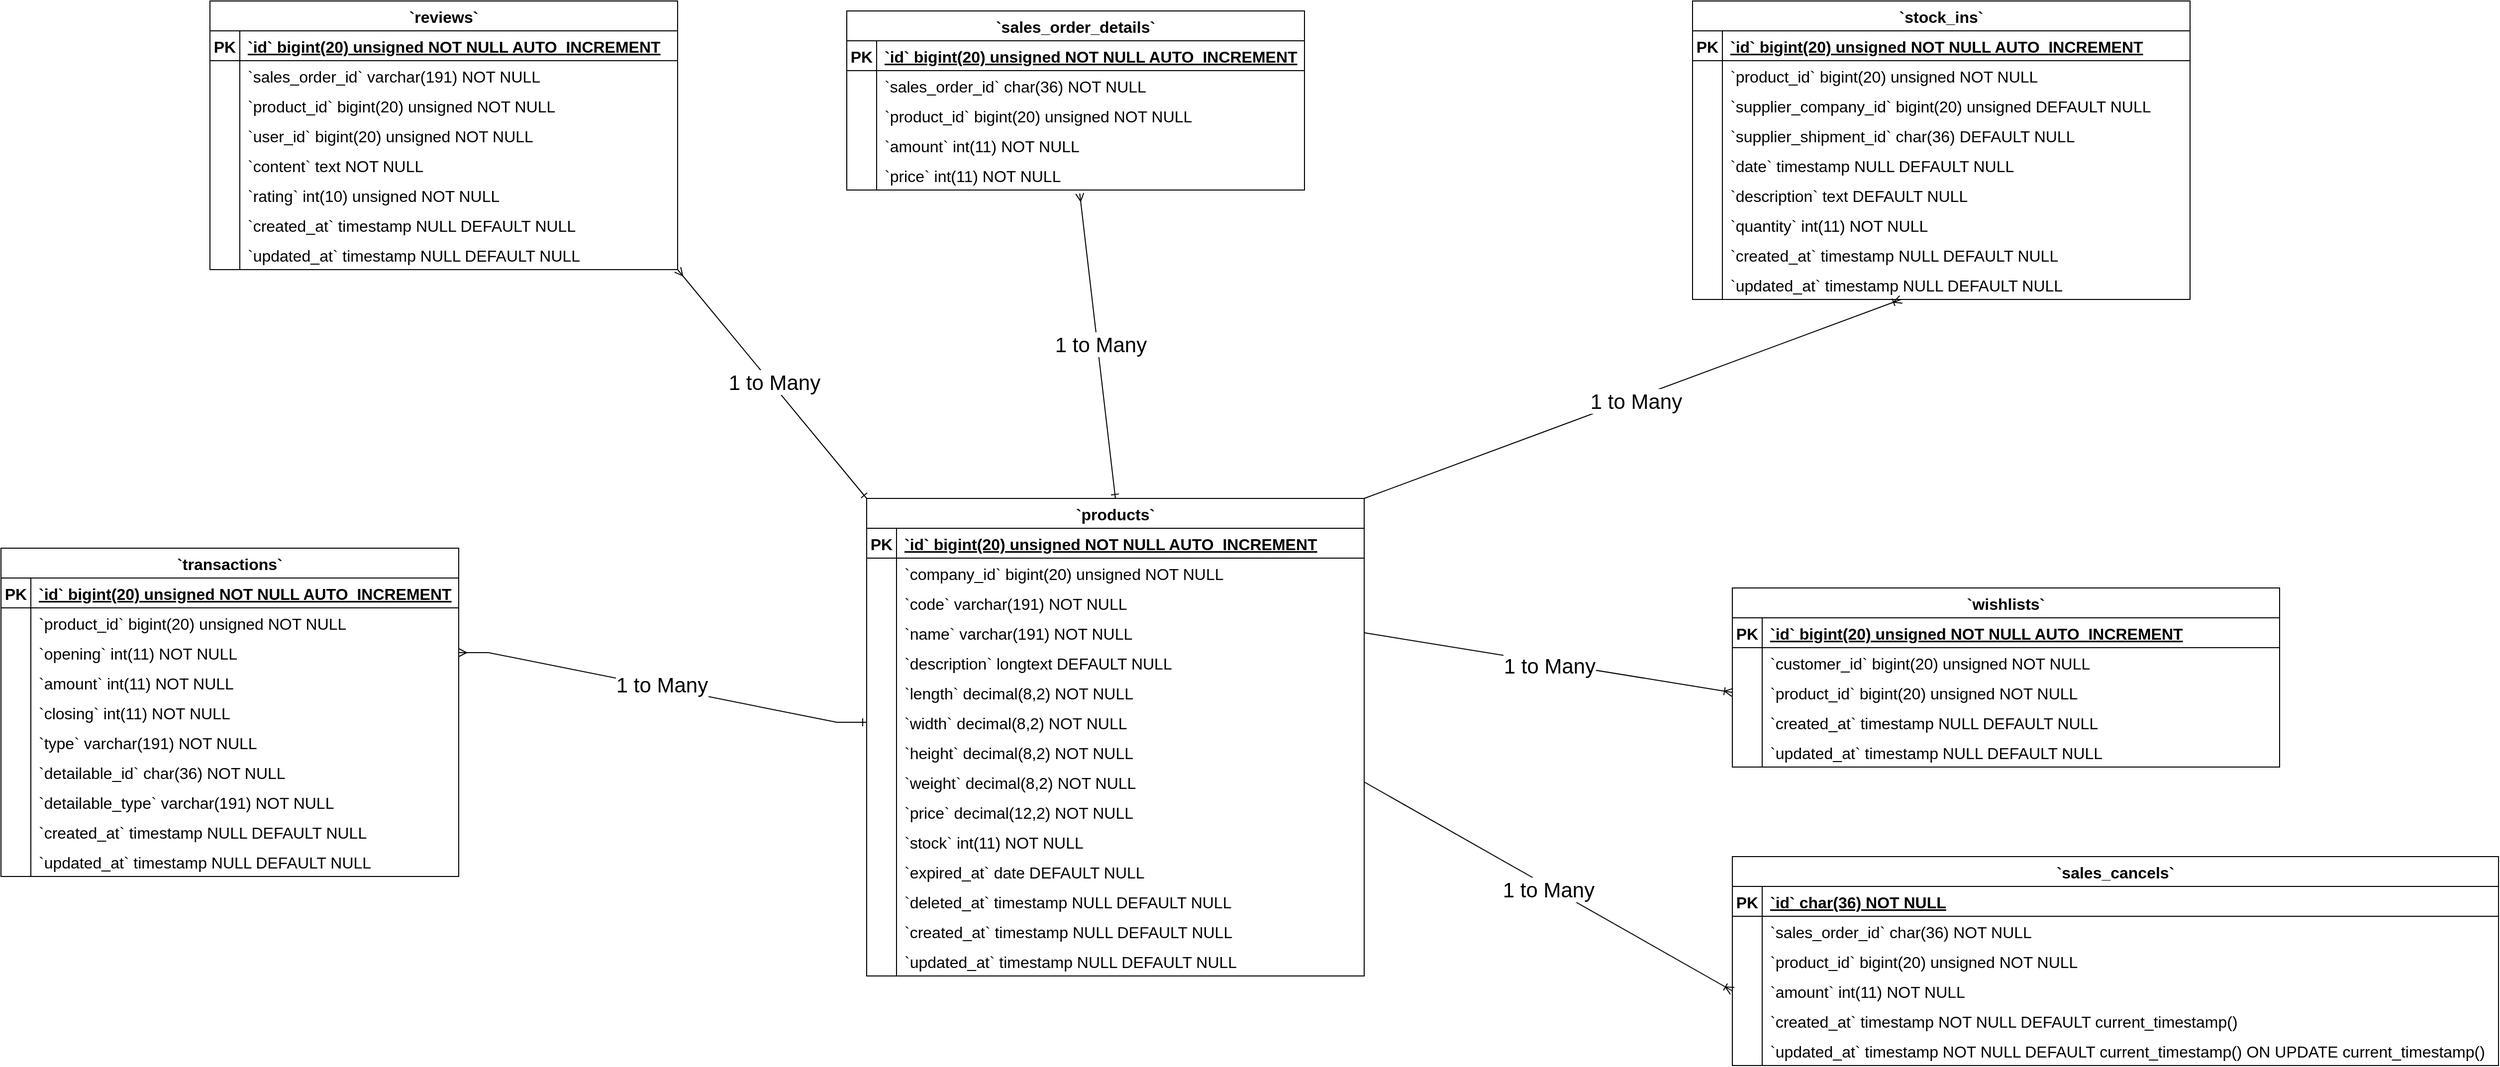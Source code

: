 <mxfile version="24.3.0" type="github">
  <diagram name="Page-1" id="8E6DR6m1v2QJRSnqhPSl">
    <mxGraphModel dx="1900" dy="1657" grid="1" gridSize="10" guides="1" tooltips="1" connect="1" arrows="1" fold="1" page="1" pageScale="1" pageWidth="850" pageHeight="1100" math="0" shadow="0">
      <root>
        <mxCell id="0" />
        <mxCell id="1" parent="0" />
        <mxCell id="o47vbniSGwLikmvqOBN1-1" value="`products`" style="shape=table;startSize=30;container=1;collapsible=1;childLayout=tableLayout;fixedRows=1;rowLines=0;fontStyle=1;align=center;resizeLast=1;fontSize=16;" parent="1" vertex="1">
          <mxGeometry x="340" y="420" width="500" height="480" as="geometry" />
        </mxCell>
        <mxCell id="o47vbniSGwLikmvqOBN1-2" value="" style="shape=tableRow;horizontal=0;startSize=0;swimlaneHead=0;swimlaneBody=0;fillColor=none;collapsible=0;dropTarget=0;points=[[0,0.5],[1,0.5]];portConstraint=eastwest;strokeColor=inherit;top=0;left=0;right=0;bottom=1;fontSize=16;" parent="o47vbniSGwLikmvqOBN1-1" vertex="1">
          <mxGeometry y="30" width="500" height="30" as="geometry" />
        </mxCell>
        <mxCell id="o47vbniSGwLikmvqOBN1-3" value="PK" style="shape=partialRectangle;overflow=hidden;connectable=0;fillColor=none;strokeColor=inherit;top=0;left=0;bottom=0;right=0;fontStyle=1;fontSize=16;" parent="o47vbniSGwLikmvqOBN1-2" vertex="1">
          <mxGeometry width="30" height="30" as="geometry">
            <mxRectangle width="30" height="30" as="alternateBounds" />
          </mxGeometry>
        </mxCell>
        <mxCell id="o47vbniSGwLikmvqOBN1-4" value="`id` bigint(20) unsigned NOT NULL AUTO_INCREMENT" style="shape=partialRectangle;overflow=hidden;connectable=0;fillColor=none;align=left;strokeColor=inherit;top=0;left=0;bottom=0;right=0;spacingLeft=6;fontStyle=5;fontSize=16;" parent="o47vbniSGwLikmvqOBN1-2" vertex="1">
          <mxGeometry x="30" width="470" height="30" as="geometry">
            <mxRectangle width="470" height="30" as="alternateBounds" />
          </mxGeometry>
        </mxCell>
        <mxCell id="o47vbniSGwLikmvqOBN1-5" value="" style="shape=tableRow;horizontal=0;startSize=0;swimlaneHead=0;swimlaneBody=0;fillColor=none;collapsible=0;dropTarget=0;points=[[0,0.5],[1,0.5]];portConstraint=eastwest;strokeColor=inherit;top=0;left=0;right=0;bottom=0;fontSize=16;" parent="o47vbniSGwLikmvqOBN1-1" vertex="1">
          <mxGeometry y="60" width="500" height="30" as="geometry" />
        </mxCell>
        <mxCell id="o47vbniSGwLikmvqOBN1-6" value="" style="shape=partialRectangle;overflow=hidden;connectable=0;fillColor=none;strokeColor=inherit;top=0;left=0;bottom=0;right=0;fontSize=16;" parent="o47vbniSGwLikmvqOBN1-5" vertex="1">
          <mxGeometry width="30" height="30" as="geometry">
            <mxRectangle width="30" height="30" as="alternateBounds" />
          </mxGeometry>
        </mxCell>
        <mxCell id="o47vbniSGwLikmvqOBN1-7" value="`company_id` bigint(20) unsigned NOT NULL" style="shape=partialRectangle;overflow=hidden;connectable=0;fillColor=none;align=left;strokeColor=inherit;top=0;left=0;bottom=0;right=0;spacingLeft=6;fontSize=16;" parent="o47vbniSGwLikmvqOBN1-5" vertex="1">
          <mxGeometry x="30" width="470" height="30" as="geometry">
            <mxRectangle width="470" height="30" as="alternateBounds" />
          </mxGeometry>
        </mxCell>
        <mxCell id="o47vbniSGwLikmvqOBN1-8" value="" style="shape=tableRow;horizontal=0;startSize=0;swimlaneHead=0;swimlaneBody=0;fillColor=none;collapsible=0;dropTarget=0;points=[[0,0.5],[1,0.5]];portConstraint=eastwest;strokeColor=inherit;top=0;left=0;right=0;bottom=0;fontSize=16;" parent="o47vbniSGwLikmvqOBN1-1" vertex="1">
          <mxGeometry y="90" width="500" height="30" as="geometry" />
        </mxCell>
        <mxCell id="o47vbniSGwLikmvqOBN1-9" value="" style="shape=partialRectangle;overflow=hidden;connectable=0;fillColor=none;strokeColor=inherit;top=0;left=0;bottom=0;right=0;fontSize=16;" parent="o47vbniSGwLikmvqOBN1-8" vertex="1">
          <mxGeometry width="30" height="30" as="geometry">
            <mxRectangle width="30" height="30" as="alternateBounds" />
          </mxGeometry>
        </mxCell>
        <mxCell id="o47vbniSGwLikmvqOBN1-10" value="`code` varchar(191) NOT NULL" style="shape=partialRectangle;overflow=hidden;connectable=0;fillColor=none;align=left;strokeColor=inherit;top=0;left=0;bottom=0;right=0;spacingLeft=6;fontSize=16;" parent="o47vbniSGwLikmvqOBN1-8" vertex="1">
          <mxGeometry x="30" width="470" height="30" as="geometry">
            <mxRectangle width="470" height="30" as="alternateBounds" />
          </mxGeometry>
        </mxCell>
        <mxCell id="o47vbniSGwLikmvqOBN1-11" value="" style="shape=tableRow;horizontal=0;startSize=0;swimlaneHead=0;swimlaneBody=0;fillColor=none;collapsible=0;dropTarget=0;points=[[0,0.5],[1,0.5]];portConstraint=eastwest;strokeColor=inherit;top=0;left=0;right=0;bottom=0;fontSize=16;" parent="o47vbniSGwLikmvqOBN1-1" vertex="1">
          <mxGeometry y="120" width="500" height="30" as="geometry" />
        </mxCell>
        <mxCell id="o47vbniSGwLikmvqOBN1-12" value="" style="shape=partialRectangle;overflow=hidden;connectable=0;fillColor=none;strokeColor=inherit;top=0;left=0;bottom=0;right=0;fontSize=16;" parent="o47vbniSGwLikmvqOBN1-11" vertex="1">
          <mxGeometry width="30" height="30" as="geometry">
            <mxRectangle width="30" height="30" as="alternateBounds" />
          </mxGeometry>
        </mxCell>
        <mxCell id="o47vbniSGwLikmvqOBN1-13" value="`name` varchar(191) NOT NULL" style="shape=partialRectangle;overflow=hidden;connectable=0;fillColor=none;align=left;strokeColor=inherit;top=0;left=0;bottom=0;right=0;spacingLeft=6;fontSize=16;" parent="o47vbniSGwLikmvqOBN1-11" vertex="1">
          <mxGeometry x="30" width="470" height="30" as="geometry">
            <mxRectangle width="470" height="30" as="alternateBounds" />
          </mxGeometry>
        </mxCell>
        <mxCell id="o47vbniSGwLikmvqOBN1-14" value="" style="shape=tableRow;horizontal=0;startSize=0;swimlaneHead=0;swimlaneBody=0;fillColor=none;collapsible=0;dropTarget=0;points=[[0,0.5],[1,0.5]];portConstraint=eastwest;strokeColor=inherit;top=0;left=0;right=0;bottom=0;fontSize=16;" parent="o47vbniSGwLikmvqOBN1-1" vertex="1">
          <mxGeometry y="150" width="500" height="30" as="geometry" />
        </mxCell>
        <mxCell id="o47vbniSGwLikmvqOBN1-15" value="" style="shape=partialRectangle;overflow=hidden;connectable=0;fillColor=none;strokeColor=inherit;top=0;left=0;bottom=0;right=0;fontSize=16;" parent="o47vbniSGwLikmvqOBN1-14" vertex="1">
          <mxGeometry width="30" height="30" as="geometry">
            <mxRectangle width="30" height="30" as="alternateBounds" />
          </mxGeometry>
        </mxCell>
        <mxCell id="o47vbniSGwLikmvqOBN1-16" value="`description` longtext DEFAULT NULL" style="shape=partialRectangle;overflow=hidden;connectable=0;fillColor=none;align=left;strokeColor=inherit;top=0;left=0;bottom=0;right=0;spacingLeft=6;fontSize=16;" parent="o47vbniSGwLikmvqOBN1-14" vertex="1">
          <mxGeometry x="30" width="470" height="30" as="geometry">
            <mxRectangle width="470" height="30" as="alternateBounds" />
          </mxGeometry>
        </mxCell>
        <mxCell id="o47vbniSGwLikmvqOBN1-17" value="" style="shape=tableRow;horizontal=0;startSize=0;swimlaneHead=0;swimlaneBody=0;fillColor=none;collapsible=0;dropTarget=0;points=[[0,0.5],[1,0.5]];portConstraint=eastwest;strokeColor=inherit;top=0;left=0;right=0;bottom=0;fontSize=16;" parent="o47vbniSGwLikmvqOBN1-1" vertex="1">
          <mxGeometry y="180" width="500" height="30" as="geometry" />
        </mxCell>
        <mxCell id="o47vbniSGwLikmvqOBN1-18" value="" style="shape=partialRectangle;overflow=hidden;connectable=0;fillColor=none;strokeColor=inherit;top=0;left=0;bottom=0;right=0;fontSize=16;" parent="o47vbniSGwLikmvqOBN1-17" vertex="1">
          <mxGeometry width="30" height="30" as="geometry">
            <mxRectangle width="30" height="30" as="alternateBounds" />
          </mxGeometry>
        </mxCell>
        <mxCell id="o47vbniSGwLikmvqOBN1-19" value="`length` decimal(8,2) NOT NULL" style="shape=partialRectangle;overflow=hidden;connectable=0;fillColor=none;align=left;strokeColor=inherit;top=0;left=0;bottom=0;right=0;spacingLeft=6;fontSize=16;" parent="o47vbniSGwLikmvqOBN1-17" vertex="1">
          <mxGeometry x="30" width="470" height="30" as="geometry">
            <mxRectangle width="470" height="30" as="alternateBounds" />
          </mxGeometry>
        </mxCell>
        <mxCell id="o47vbniSGwLikmvqOBN1-20" value="" style="shape=tableRow;horizontal=0;startSize=0;swimlaneHead=0;swimlaneBody=0;fillColor=none;collapsible=0;dropTarget=0;points=[[0,0.5],[1,0.5]];portConstraint=eastwest;strokeColor=inherit;top=0;left=0;right=0;bottom=0;fontSize=16;" parent="o47vbniSGwLikmvqOBN1-1" vertex="1">
          <mxGeometry y="210" width="500" height="30" as="geometry" />
        </mxCell>
        <mxCell id="o47vbniSGwLikmvqOBN1-21" value="" style="shape=partialRectangle;overflow=hidden;connectable=0;fillColor=none;strokeColor=inherit;top=0;left=0;bottom=0;right=0;fontSize=16;" parent="o47vbniSGwLikmvqOBN1-20" vertex="1">
          <mxGeometry width="30" height="30" as="geometry">
            <mxRectangle width="30" height="30" as="alternateBounds" />
          </mxGeometry>
        </mxCell>
        <mxCell id="o47vbniSGwLikmvqOBN1-22" value="`width` decimal(8,2) NOT NULL" style="shape=partialRectangle;overflow=hidden;connectable=0;fillColor=none;align=left;strokeColor=inherit;top=0;left=0;bottom=0;right=0;spacingLeft=6;fontSize=16;" parent="o47vbniSGwLikmvqOBN1-20" vertex="1">
          <mxGeometry x="30" width="470" height="30" as="geometry">
            <mxRectangle width="470" height="30" as="alternateBounds" />
          </mxGeometry>
        </mxCell>
        <mxCell id="o47vbniSGwLikmvqOBN1-23" value="" style="shape=tableRow;horizontal=0;startSize=0;swimlaneHead=0;swimlaneBody=0;fillColor=none;collapsible=0;dropTarget=0;points=[[0,0.5],[1,0.5]];portConstraint=eastwest;strokeColor=inherit;top=0;left=0;right=0;bottom=0;fontSize=16;" parent="o47vbniSGwLikmvqOBN1-1" vertex="1">
          <mxGeometry y="240" width="500" height="30" as="geometry" />
        </mxCell>
        <mxCell id="o47vbniSGwLikmvqOBN1-24" value="" style="shape=partialRectangle;overflow=hidden;connectable=0;fillColor=none;strokeColor=inherit;top=0;left=0;bottom=0;right=0;fontSize=16;" parent="o47vbniSGwLikmvqOBN1-23" vertex="1">
          <mxGeometry width="30" height="30" as="geometry">
            <mxRectangle width="30" height="30" as="alternateBounds" />
          </mxGeometry>
        </mxCell>
        <mxCell id="o47vbniSGwLikmvqOBN1-25" value="`height` decimal(8,2) NOT NULL" style="shape=partialRectangle;overflow=hidden;connectable=0;fillColor=none;align=left;strokeColor=inherit;top=0;left=0;bottom=0;right=0;spacingLeft=6;fontSize=16;" parent="o47vbniSGwLikmvqOBN1-23" vertex="1">
          <mxGeometry x="30" width="470" height="30" as="geometry">
            <mxRectangle width="470" height="30" as="alternateBounds" />
          </mxGeometry>
        </mxCell>
        <mxCell id="o47vbniSGwLikmvqOBN1-26" value="" style="shape=tableRow;horizontal=0;startSize=0;swimlaneHead=0;swimlaneBody=0;fillColor=none;collapsible=0;dropTarget=0;points=[[0,0.5],[1,0.5]];portConstraint=eastwest;strokeColor=inherit;top=0;left=0;right=0;bottom=0;fontSize=16;" parent="o47vbniSGwLikmvqOBN1-1" vertex="1">
          <mxGeometry y="270" width="500" height="30" as="geometry" />
        </mxCell>
        <mxCell id="o47vbniSGwLikmvqOBN1-27" value="" style="shape=partialRectangle;overflow=hidden;connectable=0;fillColor=none;strokeColor=inherit;top=0;left=0;bottom=0;right=0;fontSize=16;" parent="o47vbniSGwLikmvqOBN1-26" vertex="1">
          <mxGeometry width="30" height="30" as="geometry">
            <mxRectangle width="30" height="30" as="alternateBounds" />
          </mxGeometry>
        </mxCell>
        <mxCell id="o47vbniSGwLikmvqOBN1-28" value="`weight` decimal(8,2) NOT NULL" style="shape=partialRectangle;overflow=hidden;connectable=0;fillColor=none;align=left;strokeColor=inherit;top=0;left=0;bottom=0;right=0;spacingLeft=6;fontSize=16;" parent="o47vbniSGwLikmvqOBN1-26" vertex="1">
          <mxGeometry x="30" width="470" height="30" as="geometry">
            <mxRectangle width="470" height="30" as="alternateBounds" />
          </mxGeometry>
        </mxCell>
        <mxCell id="o47vbniSGwLikmvqOBN1-29" value="" style="shape=tableRow;horizontal=0;startSize=0;swimlaneHead=0;swimlaneBody=0;fillColor=none;collapsible=0;dropTarget=0;points=[[0,0.5],[1,0.5]];portConstraint=eastwest;strokeColor=inherit;top=0;left=0;right=0;bottom=0;fontSize=16;" parent="o47vbniSGwLikmvqOBN1-1" vertex="1">
          <mxGeometry y="300" width="500" height="30" as="geometry" />
        </mxCell>
        <mxCell id="o47vbniSGwLikmvqOBN1-30" value="" style="shape=partialRectangle;overflow=hidden;connectable=0;fillColor=none;strokeColor=inherit;top=0;left=0;bottom=0;right=0;fontSize=16;" parent="o47vbniSGwLikmvqOBN1-29" vertex="1">
          <mxGeometry width="30" height="30" as="geometry">
            <mxRectangle width="30" height="30" as="alternateBounds" />
          </mxGeometry>
        </mxCell>
        <mxCell id="o47vbniSGwLikmvqOBN1-31" value="`price` decimal(12,2) NOT NULL" style="shape=partialRectangle;overflow=hidden;connectable=0;fillColor=none;align=left;strokeColor=inherit;top=0;left=0;bottom=0;right=0;spacingLeft=6;fontSize=16;" parent="o47vbniSGwLikmvqOBN1-29" vertex="1">
          <mxGeometry x="30" width="470" height="30" as="geometry">
            <mxRectangle width="470" height="30" as="alternateBounds" />
          </mxGeometry>
        </mxCell>
        <mxCell id="o47vbniSGwLikmvqOBN1-32" value="" style="shape=tableRow;horizontal=0;startSize=0;swimlaneHead=0;swimlaneBody=0;fillColor=none;collapsible=0;dropTarget=0;points=[[0,0.5],[1,0.5]];portConstraint=eastwest;strokeColor=inherit;top=0;left=0;right=0;bottom=0;fontSize=16;" parent="o47vbniSGwLikmvqOBN1-1" vertex="1">
          <mxGeometry y="330" width="500" height="30" as="geometry" />
        </mxCell>
        <mxCell id="o47vbniSGwLikmvqOBN1-33" value="" style="shape=partialRectangle;overflow=hidden;connectable=0;fillColor=none;strokeColor=inherit;top=0;left=0;bottom=0;right=0;fontSize=16;" parent="o47vbniSGwLikmvqOBN1-32" vertex="1">
          <mxGeometry width="30" height="30" as="geometry">
            <mxRectangle width="30" height="30" as="alternateBounds" />
          </mxGeometry>
        </mxCell>
        <mxCell id="o47vbniSGwLikmvqOBN1-34" value="`stock` int(11) NOT NULL" style="shape=partialRectangle;overflow=hidden;connectable=0;fillColor=none;align=left;strokeColor=inherit;top=0;left=0;bottom=0;right=0;spacingLeft=6;fontSize=16;" parent="o47vbniSGwLikmvqOBN1-32" vertex="1">
          <mxGeometry x="30" width="470" height="30" as="geometry">
            <mxRectangle width="470" height="30" as="alternateBounds" />
          </mxGeometry>
        </mxCell>
        <mxCell id="o47vbniSGwLikmvqOBN1-35" value="" style="shape=tableRow;horizontal=0;startSize=0;swimlaneHead=0;swimlaneBody=0;fillColor=none;collapsible=0;dropTarget=0;points=[[0,0.5],[1,0.5]];portConstraint=eastwest;strokeColor=inherit;top=0;left=0;right=0;bottom=0;fontSize=16;" parent="o47vbniSGwLikmvqOBN1-1" vertex="1">
          <mxGeometry y="360" width="500" height="30" as="geometry" />
        </mxCell>
        <mxCell id="o47vbniSGwLikmvqOBN1-36" value="" style="shape=partialRectangle;overflow=hidden;connectable=0;fillColor=none;strokeColor=inherit;top=0;left=0;bottom=0;right=0;fontSize=16;" parent="o47vbniSGwLikmvqOBN1-35" vertex="1">
          <mxGeometry width="30" height="30" as="geometry">
            <mxRectangle width="30" height="30" as="alternateBounds" />
          </mxGeometry>
        </mxCell>
        <mxCell id="o47vbniSGwLikmvqOBN1-37" value="`expired_at` date DEFAULT NULL" style="shape=partialRectangle;overflow=hidden;connectable=0;fillColor=none;align=left;strokeColor=inherit;top=0;left=0;bottom=0;right=0;spacingLeft=6;fontSize=16;" parent="o47vbniSGwLikmvqOBN1-35" vertex="1">
          <mxGeometry x="30" width="470" height="30" as="geometry">
            <mxRectangle width="470" height="30" as="alternateBounds" />
          </mxGeometry>
        </mxCell>
        <mxCell id="o47vbniSGwLikmvqOBN1-38" value="" style="shape=tableRow;horizontal=0;startSize=0;swimlaneHead=0;swimlaneBody=0;fillColor=none;collapsible=0;dropTarget=0;points=[[0,0.5],[1,0.5]];portConstraint=eastwest;strokeColor=inherit;top=0;left=0;right=0;bottom=0;fontSize=16;" parent="o47vbniSGwLikmvqOBN1-1" vertex="1">
          <mxGeometry y="390" width="500" height="30" as="geometry" />
        </mxCell>
        <mxCell id="o47vbniSGwLikmvqOBN1-39" value="" style="shape=partialRectangle;overflow=hidden;connectable=0;fillColor=none;strokeColor=inherit;top=0;left=0;bottom=0;right=0;fontSize=16;" parent="o47vbniSGwLikmvqOBN1-38" vertex="1">
          <mxGeometry width="30" height="30" as="geometry">
            <mxRectangle width="30" height="30" as="alternateBounds" />
          </mxGeometry>
        </mxCell>
        <mxCell id="o47vbniSGwLikmvqOBN1-40" value="`deleted_at` timestamp NULL DEFAULT NULL" style="shape=partialRectangle;overflow=hidden;connectable=0;fillColor=none;align=left;strokeColor=inherit;top=0;left=0;bottom=0;right=0;spacingLeft=6;fontSize=16;" parent="o47vbniSGwLikmvqOBN1-38" vertex="1">
          <mxGeometry x="30" width="470" height="30" as="geometry">
            <mxRectangle width="470" height="30" as="alternateBounds" />
          </mxGeometry>
        </mxCell>
        <mxCell id="o47vbniSGwLikmvqOBN1-41" value="" style="shape=tableRow;horizontal=0;startSize=0;swimlaneHead=0;swimlaneBody=0;fillColor=none;collapsible=0;dropTarget=0;points=[[0,0.5],[1,0.5]];portConstraint=eastwest;strokeColor=inherit;top=0;left=0;right=0;bottom=0;fontSize=16;" parent="o47vbniSGwLikmvqOBN1-1" vertex="1">
          <mxGeometry y="420" width="500" height="30" as="geometry" />
        </mxCell>
        <mxCell id="o47vbniSGwLikmvqOBN1-42" value="" style="shape=partialRectangle;overflow=hidden;connectable=0;fillColor=none;strokeColor=inherit;top=0;left=0;bottom=0;right=0;fontSize=16;" parent="o47vbniSGwLikmvqOBN1-41" vertex="1">
          <mxGeometry width="30" height="30" as="geometry">
            <mxRectangle width="30" height="30" as="alternateBounds" />
          </mxGeometry>
        </mxCell>
        <mxCell id="o47vbniSGwLikmvqOBN1-43" value="`created_at` timestamp NULL DEFAULT NULL" style="shape=partialRectangle;overflow=hidden;connectable=0;fillColor=none;align=left;strokeColor=inherit;top=0;left=0;bottom=0;right=0;spacingLeft=6;fontSize=16;" parent="o47vbniSGwLikmvqOBN1-41" vertex="1">
          <mxGeometry x="30" width="470" height="30" as="geometry">
            <mxRectangle width="470" height="30" as="alternateBounds" />
          </mxGeometry>
        </mxCell>
        <mxCell id="o47vbniSGwLikmvqOBN1-44" value="" style="shape=tableRow;horizontal=0;startSize=0;swimlaneHead=0;swimlaneBody=0;fillColor=none;collapsible=0;dropTarget=0;points=[[0,0.5],[1,0.5]];portConstraint=eastwest;strokeColor=inherit;top=0;left=0;right=0;bottom=0;fontSize=16;" parent="o47vbniSGwLikmvqOBN1-1" vertex="1">
          <mxGeometry y="450" width="500" height="30" as="geometry" />
        </mxCell>
        <mxCell id="o47vbniSGwLikmvqOBN1-45" value="" style="shape=partialRectangle;overflow=hidden;connectable=0;fillColor=none;strokeColor=inherit;top=0;left=0;bottom=0;right=0;fontSize=16;" parent="o47vbniSGwLikmvqOBN1-44" vertex="1">
          <mxGeometry width="30" height="30" as="geometry">
            <mxRectangle width="30" height="30" as="alternateBounds" />
          </mxGeometry>
        </mxCell>
        <mxCell id="o47vbniSGwLikmvqOBN1-46" value="`updated_at` timestamp NULL DEFAULT NULL" style="shape=partialRectangle;overflow=hidden;connectable=0;fillColor=none;align=left;strokeColor=inherit;top=0;left=0;bottom=0;right=0;spacingLeft=6;fontSize=16;" parent="o47vbniSGwLikmvqOBN1-44" vertex="1">
          <mxGeometry x="30" width="470" height="30" as="geometry">
            <mxRectangle width="470" height="30" as="alternateBounds" />
          </mxGeometry>
        </mxCell>
        <mxCell id="o47vbniSGwLikmvqOBN1-47" value="`transactions`" style="shape=table;startSize=30;container=1;collapsible=1;childLayout=tableLayout;fixedRows=1;rowLines=0;fontStyle=1;align=center;resizeLast=1;fontSize=16;" parent="1" vertex="1">
          <mxGeometry x="-530" y="470" width="460" height="330" as="geometry" />
        </mxCell>
        <mxCell id="o47vbniSGwLikmvqOBN1-48" value="" style="shape=tableRow;horizontal=0;startSize=0;swimlaneHead=0;swimlaneBody=0;fillColor=none;collapsible=0;dropTarget=0;points=[[0,0.5],[1,0.5]];portConstraint=eastwest;strokeColor=inherit;top=0;left=0;right=0;bottom=1;fontSize=16;" parent="o47vbniSGwLikmvqOBN1-47" vertex="1">
          <mxGeometry y="30" width="460" height="30" as="geometry" />
        </mxCell>
        <mxCell id="o47vbniSGwLikmvqOBN1-49" value="PK" style="shape=partialRectangle;overflow=hidden;connectable=0;fillColor=none;strokeColor=inherit;top=0;left=0;bottom=0;right=0;fontStyle=1;fontSize=16;" parent="o47vbniSGwLikmvqOBN1-48" vertex="1">
          <mxGeometry width="30" height="30" as="geometry">
            <mxRectangle width="30" height="30" as="alternateBounds" />
          </mxGeometry>
        </mxCell>
        <mxCell id="o47vbniSGwLikmvqOBN1-50" value="`id` bigint(20) unsigned NOT NULL AUTO_INCREMENT" style="shape=partialRectangle;overflow=hidden;connectable=0;fillColor=none;align=left;strokeColor=inherit;top=0;left=0;bottom=0;right=0;spacingLeft=6;fontStyle=5;fontSize=16;" parent="o47vbniSGwLikmvqOBN1-48" vertex="1">
          <mxGeometry x="30" width="430" height="30" as="geometry">
            <mxRectangle width="430" height="30" as="alternateBounds" />
          </mxGeometry>
        </mxCell>
        <mxCell id="o47vbniSGwLikmvqOBN1-51" value="" style="shape=tableRow;horizontal=0;startSize=0;swimlaneHead=0;swimlaneBody=0;fillColor=none;collapsible=0;dropTarget=0;points=[[0,0.5],[1,0.5]];portConstraint=eastwest;strokeColor=inherit;top=0;left=0;right=0;bottom=0;fontSize=16;" parent="o47vbniSGwLikmvqOBN1-47" vertex="1">
          <mxGeometry y="60" width="460" height="30" as="geometry" />
        </mxCell>
        <mxCell id="o47vbniSGwLikmvqOBN1-52" value="" style="shape=partialRectangle;overflow=hidden;connectable=0;fillColor=none;strokeColor=inherit;top=0;left=0;bottom=0;right=0;fontSize=16;" parent="o47vbniSGwLikmvqOBN1-51" vertex="1">
          <mxGeometry width="30" height="30" as="geometry">
            <mxRectangle width="30" height="30" as="alternateBounds" />
          </mxGeometry>
        </mxCell>
        <mxCell id="o47vbniSGwLikmvqOBN1-53" value="`product_id` bigint(20) unsigned NOT NULL" style="shape=partialRectangle;overflow=hidden;connectable=0;fillColor=none;align=left;strokeColor=inherit;top=0;left=0;bottom=0;right=0;spacingLeft=6;fontSize=16;" parent="o47vbniSGwLikmvqOBN1-51" vertex="1">
          <mxGeometry x="30" width="430" height="30" as="geometry">
            <mxRectangle width="430" height="30" as="alternateBounds" />
          </mxGeometry>
        </mxCell>
        <mxCell id="o47vbniSGwLikmvqOBN1-54" value="" style="shape=tableRow;horizontal=0;startSize=0;swimlaneHead=0;swimlaneBody=0;fillColor=none;collapsible=0;dropTarget=0;points=[[0,0.5],[1,0.5]];portConstraint=eastwest;strokeColor=inherit;top=0;left=0;right=0;bottom=0;fontSize=16;" parent="o47vbniSGwLikmvqOBN1-47" vertex="1">
          <mxGeometry y="90" width="460" height="30" as="geometry" />
        </mxCell>
        <mxCell id="o47vbniSGwLikmvqOBN1-55" value="" style="shape=partialRectangle;overflow=hidden;connectable=0;fillColor=none;strokeColor=inherit;top=0;left=0;bottom=0;right=0;fontSize=16;" parent="o47vbniSGwLikmvqOBN1-54" vertex="1">
          <mxGeometry width="30" height="30" as="geometry">
            <mxRectangle width="30" height="30" as="alternateBounds" />
          </mxGeometry>
        </mxCell>
        <mxCell id="o47vbniSGwLikmvqOBN1-56" value="`opening` int(11) NOT NULL" style="shape=partialRectangle;overflow=hidden;connectable=0;fillColor=none;align=left;strokeColor=inherit;top=0;left=0;bottom=0;right=0;spacingLeft=6;fontSize=16;" parent="o47vbniSGwLikmvqOBN1-54" vertex="1">
          <mxGeometry x="30" width="430" height="30" as="geometry">
            <mxRectangle width="430" height="30" as="alternateBounds" />
          </mxGeometry>
        </mxCell>
        <mxCell id="o47vbniSGwLikmvqOBN1-57" value="" style="shape=tableRow;horizontal=0;startSize=0;swimlaneHead=0;swimlaneBody=0;fillColor=none;collapsible=0;dropTarget=0;points=[[0,0.5],[1,0.5]];portConstraint=eastwest;strokeColor=inherit;top=0;left=0;right=0;bottom=0;fontSize=16;" parent="o47vbniSGwLikmvqOBN1-47" vertex="1">
          <mxGeometry y="120" width="460" height="30" as="geometry" />
        </mxCell>
        <mxCell id="o47vbniSGwLikmvqOBN1-58" value="" style="shape=partialRectangle;overflow=hidden;connectable=0;fillColor=none;strokeColor=inherit;top=0;left=0;bottom=0;right=0;fontSize=16;" parent="o47vbniSGwLikmvqOBN1-57" vertex="1">
          <mxGeometry width="30" height="30" as="geometry">
            <mxRectangle width="30" height="30" as="alternateBounds" />
          </mxGeometry>
        </mxCell>
        <mxCell id="o47vbniSGwLikmvqOBN1-59" value="`amount` int(11) NOT NULL" style="shape=partialRectangle;overflow=hidden;connectable=0;fillColor=none;align=left;strokeColor=inherit;top=0;left=0;bottom=0;right=0;spacingLeft=6;fontSize=16;" parent="o47vbniSGwLikmvqOBN1-57" vertex="1">
          <mxGeometry x="30" width="430" height="30" as="geometry">
            <mxRectangle width="430" height="30" as="alternateBounds" />
          </mxGeometry>
        </mxCell>
        <mxCell id="o47vbniSGwLikmvqOBN1-60" value="" style="shape=tableRow;horizontal=0;startSize=0;swimlaneHead=0;swimlaneBody=0;fillColor=none;collapsible=0;dropTarget=0;points=[[0,0.5],[1,0.5]];portConstraint=eastwest;strokeColor=inherit;top=0;left=0;right=0;bottom=0;fontSize=16;" parent="o47vbniSGwLikmvqOBN1-47" vertex="1">
          <mxGeometry y="150" width="460" height="30" as="geometry" />
        </mxCell>
        <mxCell id="o47vbniSGwLikmvqOBN1-61" value="" style="shape=partialRectangle;overflow=hidden;connectable=0;fillColor=none;strokeColor=inherit;top=0;left=0;bottom=0;right=0;fontSize=16;" parent="o47vbniSGwLikmvqOBN1-60" vertex="1">
          <mxGeometry width="30" height="30" as="geometry">
            <mxRectangle width="30" height="30" as="alternateBounds" />
          </mxGeometry>
        </mxCell>
        <mxCell id="o47vbniSGwLikmvqOBN1-62" value="`closing` int(11) NOT NULL" style="shape=partialRectangle;overflow=hidden;connectable=0;fillColor=none;align=left;strokeColor=inherit;top=0;left=0;bottom=0;right=0;spacingLeft=6;fontSize=16;" parent="o47vbniSGwLikmvqOBN1-60" vertex="1">
          <mxGeometry x="30" width="430" height="30" as="geometry">
            <mxRectangle width="430" height="30" as="alternateBounds" />
          </mxGeometry>
        </mxCell>
        <mxCell id="o47vbniSGwLikmvqOBN1-63" value="" style="shape=tableRow;horizontal=0;startSize=0;swimlaneHead=0;swimlaneBody=0;fillColor=none;collapsible=0;dropTarget=0;points=[[0,0.5],[1,0.5]];portConstraint=eastwest;strokeColor=inherit;top=0;left=0;right=0;bottom=0;fontSize=16;" parent="o47vbniSGwLikmvqOBN1-47" vertex="1">
          <mxGeometry y="180" width="460" height="30" as="geometry" />
        </mxCell>
        <mxCell id="o47vbniSGwLikmvqOBN1-64" value="" style="shape=partialRectangle;overflow=hidden;connectable=0;fillColor=none;strokeColor=inherit;top=0;left=0;bottom=0;right=0;fontSize=16;" parent="o47vbniSGwLikmvqOBN1-63" vertex="1">
          <mxGeometry width="30" height="30" as="geometry">
            <mxRectangle width="30" height="30" as="alternateBounds" />
          </mxGeometry>
        </mxCell>
        <mxCell id="o47vbniSGwLikmvqOBN1-65" value="`type` varchar(191) NOT NULL" style="shape=partialRectangle;overflow=hidden;connectable=0;fillColor=none;align=left;strokeColor=inherit;top=0;left=0;bottom=0;right=0;spacingLeft=6;fontSize=16;" parent="o47vbniSGwLikmvqOBN1-63" vertex="1">
          <mxGeometry x="30" width="430" height="30" as="geometry">
            <mxRectangle width="430" height="30" as="alternateBounds" />
          </mxGeometry>
        </mxCell>
        <mxCell id="o47vbniSGwLikmvqOBN1-66" value="" style="shape=tableRow;horizontal=0;startSize=0;swimlaneHead=0;swimlaneBody=0;fillColor=none;collapsible=0;dropTarget=0;points=[[0,0.5],[1,0.5]];portConstraint=eastwest;strokeColor=inherit;top=0;left=0;right=0;bottom=0;fontSize=16;" parent="o47vbniSGwLikmvqOBN1-47" vertex="1">
          <mxGeometry y="210" width="460" height="30" as="geometry" />
        </mxCell>
        <mxCell id="o47vbniSGwLikmvqOBN1-67" value="" style="shape=partialRectangle;overflow=hidden;connectable=0;fillColor=none;strokeColor=inherit;top=0;left=0;bottom=0;right=0;fontSize=16;" parent="o47vbniSGwLikmvqOBN1-66" vertex="1">
          <mxGeometry width="30" height="30" as="geometry">
            <mxRectangle width="30" height="30" as="alternateBounds" />
          </mxGeometry>
        </mxCell>
        <mxCell id="o47vbniSGwLikmvqOBN1-68" value="`detailable_id` char(36) NOT NULL" style="shape=partialRectangle;overflow=hidden;connectable=0;fillColor=none;align=left;strokeColor=inherit;top=0;left=0;bottom=0;right=0;spacingLeft=6;fontSize=16;" parent="o47vbniSGwLikmvqOBN1-66" vertex="1">
          <mxGeometry x="30" width="430" height="30" as="geometry">
            <mxRectangle width="430" height="30" as="alternateBounds" />
          </mxGeometry>
        </mxCell>
        <mxCell id="o47vbniSGwLikmvqOBN1-69" value="" style="shape=tableRow;horizontal=0;startSize=0;swimlaneHead=0;swimlaneBody=0;fillColor=none;collapsible=0;dropTarget=0;points=[[0,0.5],[1,0.5]];portConstraint=eastwest;strokeColor=inherit;top=0;left=0;right=0;bottom=0;fontSize=16;" parent="o47vbniSGwLikmvqOBN1-47" vertex="1">
          <mxGeometry y="240" width="460" height="30" as="geometry" />
        </mxCell>
        <mxCell id="o47vbniSGwLikmvqOBN1-70" value="" style="shape=partialRectangle;overflow=hidden;connectable=0;fillColor=none;strokeColor=inherit;top=0;left=0;bottom=0;right=0;fontSize=16;" parent="o47vbniSGwLikmvqOBN1-69" vertex="1">
          <mxGeometry width="30" height="30" as="geometry">
            <mxRectangle width="30" height="30" as="alternateBounds" />
          </mxGeometry>
        </mxCell>
        <mxCell id="o47vbniSGwLikmvqOBN1-71" value="`detailable_type` varchar(191) NOT NULL" style="shape=partialRectangle;overflow=hidden;connectable=0;fillColor=none;align=left;strokeColor=inherit;top=0;left=0;bottom=0;right=0;spacingLeft=6;fontSize=16;" parent="o47vbniSGwLikmvqOBN1-69" vertex="1">
          <mxGeometry x="30" width="430" height="30" as="geometry">
            <mxRectangle width="430" height="30" as="alternateBounds" />
          </mxGeometry>
        </mxCell>
        <mxCell id="o47vbniSGwLikmvqOBN1-72" value="" style="shape=tableRow;horizontal=0;startSize=0;swimlaneHead=0;swimlaneBody=0;fillColor=none;collapsible=0;dropTarget=0;points=[[0,0.5],[1,0.5]];portConstraint=eastwest;strokeColor=inherit;top=0;left=0;right=0;bottom=0;fontSize=16;" parent="o47vbniSGwLikmvqOBN1-47" vertex="1">
          <mxGeometry y="270" width="460" height="30" as="geometry" />
        </mxCell>
        <mxCell id="o47vbniSGwLikmvqOBN1-73" value="" style="shape=partialRectangle;overflow=hidden;connectable=0;fillColor=none;strokeColor=inherit;top=0;left=0;bottom=0;right=0;fontSize=16;" parent="o47vbniSGwLikmvqOBN1-72" vertex="1">
          <mxGeometry width="30" height="30" as="geometry">
            <mxRectangle width="30" height="30" as="alternateBounds" />
          </mxGeometry>
        </mxCell>
        <mxCell id="o47vbniSGwLikmvqOBN1-74" value="`created_at` timestamp NULL DEFAULT NULL" style="shape=partialRectangle;overflow=hidden;connectable=0;fillColor=none;align=left;strokeColor=inherit;top=0;left=0;bottom=0;right=0;spacingLeft=6;fontSize=16;" parent="o47vbniSGwLikmvqOBN1-72" vertex="1">
          <mxGeometry x="30" width="430" height="30" as="geometry">
            <mxRectangle width="430" height="30" as="alternateBounds" />
          </mxGeometry>
        </mxCell>
        <mxCell id="o47vbniSGwLikmvqOBN1-75" value="" style="shape=tableRow;horizontal=0;startSize=0;swimlaneHead=0;swimlaneBody=0;fillColor=none;collapsible=0;dropTarget=0;points=[[0,0.5],[1,0.5]];portConstraint=eastwest;strokeColor=inherit;top=0;left=0;right=0;bottom=0;fontSize=16;" parent="o47vbniSGwLikmvqOBN1-47" vertex="1">
          <mxGeometry y="300" width="460" height="30" as="geometry" />
        </mxCell>
        <mxCell id="o47vbniSGwLikmvqOBN1-76" value="" style="shape=partialRectangle;overflow=hidden;connectable=0;fillColor=none;strokeColor=inherit;top=0;left=0;bottom=0;right=0;fontSize=16;" parent="o47vbniSGwLikmvqOBN1-75" vertex="1">
          <mxGeometry width="30" height="30" as="geometry">
            <mxRectangle width="30" height="30" as="alternateBounds" />
          </mxGeometry>
        </mxCell>
        <mxCell id="o47vbniSGwLikmvqOBN1-77" value="`updated_at` timestamp NULL DEFAULT NULL" style="shape=partialRectangle;overflow=hidden;connectable=0;fillColor=none;align=left;strokeColor=inherit;top=0;left=0;bottom=0;right=0;spacingLeft=6;fontSize=16;" parent="o47vbniSGwLikmvqOBN1-75" vertex="1">
          <mxGeometry x="30" width="430" height="30" as="geometry">
            <mxRectangle width="430" height="30" as="alternateBounds" />
          </mxGeometry>
        </mxCell>
        <mxCell id="o47vbniSGwLikmvqOBN1-78" value="`reviews`" style="shape=table;startSize=30;container=1;collapsible=1;childLayout=tableLayout;fixedRows=1;rowLines=0;fontStyle=1;align=center;resizeLast=1;fontSize=16;" parent="1" vertex="1">
          <mxGeometry x="-320" y="-80" width="470" height="270" as="geometry" />
        </mxCell>
        <mxCell id="o47vbniSGwLikmvqOBN1-79" value="" style="shape=tableRow;horizontal=0;startSize=0;swimlaneHead=0;swimlaneBody=0;fillColor=none;collapsible=0;dropTarget=0;points=[[0,0.5],[1,0.5]];portConstraint=eastwest;strokeColor=inherit;top=0;left=0;right=0;bottom=1;fontSize=16;" parent="o47vbniSGwLikmvqOBN1-78" vertex="1">
          <mxGeometry y="30" width="470" height="30" as="geometry" />
        </mxCell>
        <mxCell id="o47vbniSGwLikmvqOBN1-80" value="PK" style="shape=partialRectangle;overflow=hidden;connectable=0;fillColor=none;strokeColor=inherit;top=0;left=0;bottom=0;right=0;fontStyle=1;fontSize=16;" parent="o47vbniSGwLikmvqOBN1-79" vertex="1">
          <mxGeometry width="30" height="30" as="geometry">
            <mxRectangle width="30" height="30" as="alternateBounds" />
          </mxGeometry>
        </mxCell>
        <mxCell id="o47vbniSGwLikmvqOBN1-81" value="`id` bigint(20) unsigned NOT NULL AUTO_INCREMENT" style="shape=partialRectangle;overflow=hidden;connectable=0;fillColor=none;align=left;strokeColor=inherit;top=0;left=0;bottom=0;right=0;spacingLeft=6;fontStyle=5;fontSize=16;" parent="o47vbniSGwLikmvqOBN1-79" vertex="1">
          <mxGeometry x="30" width="440" height="30" as="geometry">
            <mxRectangle width="440" height="30" as="alternateBounds" />
          </mxGeometry>
        </mxCell>
        <mxCell id="o47vbniSGwLikmvqOBN1-82" value="" style="shape=tableRow;horizontal=0;startSize=0;swimlaneHead=0;swimlaneBody=0;fillColor=none;collapsible=0;dropTarget=0;points=[[0,0.5],[1,0.5]];portConstraint=eastwest;strokeColor=inherit;top=0;left=0;right=0;bottom=0;fontSize=16;" parent="o47vbniSGwLikmvqOBN1-78" vertex="1">
          <mxGeometry y="60" width="470" height="30" as="geometry" />
        </mxCell>
        <mxCell id="o47vbniSGwLikmvqOBN1-83" value="" style="shape=partialRectangle;overflow=hidden;connectable=0;fillColor=none;strokeColor=inherit;top=0;left=0;bottom=0;right=0;fontSize=16;" parent="o47vbniSGwLikmvqOBN1-82" vertex="1">
          <mxGeometry width="30" height="30" as="geometry">
            <mxRectangle width="30" height="30" as="alternateBounds" />
          </mxGeometry>
        </mxCell>
        <mxCell id="o47vbniSGwLikmvqOBN1-84" value="`sales_order_id` varchar(191) NOT NULL" style="shape=partialRectangle;overflow=hidden;connectable=0;fillColor=none;align=left;strokeColor=inherit;top=0;left=0;bottom=0;right=0;spacingLeft=6;fontSize=16;" parent="o47vbniSGwLikmvqOBN1-82" vertex="1">
          <mxGeometry x="30" width="440" height="30" as="geometry">
            <mxRectangle width="440" height="30" as="alternateBounds" />
          </mxGeometry>
        </mxCell>
        <mxCell id="o47vbniSGwLikmvqOBN1-85" value="" style="shape=tableRow;horizontal=0;startSize=0;swimlaneHead=0;swimlaneBody=0;fillColor=none;collapsible=0;dropTarget=0;points=[[0,0.5],[1,0.5]];portConstraint=eastwest;strokeColor=inherit;top=0;left=0;right=0;bottom=0;fontSize=16;" parent="o47vbniSGwLikmvqOBN1-78" vertex="1">
          <mxGeometry y="90" width="470" height="30" as="geometry" />
        </mxCell>
        <mxCell id="o47vbniSGwLikmvqOBN1-86" value="" style="shape=partialRectangle;overflow=hidden;connectable=0;fillColor=none;strokeColor=inherit;top=0;left=0;bottom=0;right=0;fontSize=16;" parent="o47vbniSGwLikmvqOBN1-85" vertex="1">
          <mxGeometry width="30" height="30" as="geometry">
            <mxRectangle width="30" height="30" as="alternateBounds" />
          </mxGeometry>
        </mxCell>
        <mxCell id="o47vbniSGwLikmvqOBN1-87" value="`product_id` bigint(20) unsigned NOT NULL" style="shape=partialRectangle;overflow=hidden;connectable=0;fillColor=none;align=left;strokeColor=inherit;top=0;left=0;bottom=0;right=0;spacingLeft=6;fontSize=16;" parent="o47vbniSGwLikmvqOBN1-85" vertex="1">
          <mxGeometry x="30" width="440" height="30" as="geometry">
            <mxRectangle width="440" height="30" as="alternateBounds" />
          </mxGeometry>
        </mxCell>
        <mxCell id="o47vbniSGwLikmvqOBN1-88" value="" style="shape=tableRow;horizontal=0;startSize=0;swimlaneHead=0;swimlaneBody=0;fillColor=none;collapsible=0;dropTarget=0;points=[[0,0.5],[1,0.5]];portConstraint=eastwest;strokeColor=inherit;top=0;left=0;right=0;bottom=0;fontSize=16;" parent="o47vbniSGwLikmvqOBN1-78" vertex="1">
          <mxGeometry y="120" width="470" height="30" as="geometry" />
        </mxCell>
        <mxCell id="o47vbniSGwLikmvqOBN1-89" value="" style="shape=partialRectangle;overflow=hidden;connectable=0;fillColor=none;strokeColor=inherit;top=0;left=0;bottom=0;right=0;fontSize=16;" parent="o47vbniSGwLikmvqOBN1-88" vertex="1">
          <mxGeometry width="30" height="30" as="geometry">
            <mxRectangle width="30" height="30" as="alternateBounds" />
          </mxGeometry>
        </mxCell>
        <mxCell id="o47vbniSGwLikmvqOBN1-90" value="`user_id` bigint(20) unsigned NOT NULL" style="shape=partialRectangle;overflow=hidden;connectable=0;fillColor=none;align=left;strokeColor=inherit;top=0;left=0;bottom=0;right=0;spacingLeft=6;fontSize=16;" parent="o47vbniSGwLikmvqOBN1-88" vertex="1">
          <mxGeometry x="30" width="440" height="30" as="geometry">
            <mxRectangle width="440" height="30" as="alternateBounds" />
          </mxGeometry>
        </mxCell>
        <mxCell id="o47vbniSGwLikmvqOBN1-91" value="" style="shape=tableRow;horizontal=0;startSize=0;swimlaneHead=0;swimlaneBody=0;fillColor=none;collapsible=0;dropTarget=0;points=[[0,0.5],[1,0.5]];portConstraint=eastwest;strokeColor=inherit;top=0;left=0;right=0;bottom=0;fontSize=16;" parent="o47vbniSGwLikmvqOBN1-78" vertex="1">
          <mxGeometry y="150" width="470" height="30" as="geometry" />
        </mxCell>
        <mxCell id="o47vbniSGwLikmvqOBN1-92" value="" style="shape=partialRectangle;overflow=hidden;connectable=0;fillColor=none;strokeColor=inherit;top=0;left=0;bottom=0;right=0;fontSize=16;" parent="o47vbniSGwLikmvqOBN1-91" vertex="1">
          <mxGeometry width="30" height="30" as="geometry">
            <mxRectangle width="30" height="30" as="alternateBounds" />
          </mxGeometry>
        </mxCell>
        <mxCell id="o47vbniSGwLikmvqOBN1-93" value="`content` text NOT NULL" style="shape=partialRectangle;overflow=hidden;connectable=0;fillColor=none;align=left;strokeColor=inherit;top=0;left=0;bottom=0;right=0;spacingLeft=6;fontSize=16;" parent="o47vbniSGwLikmvqOBN1-91" vertex="1">
          <mxGeometry x="30" width="440" height="30" as="geometry">
            <mxRectangle width="440" height="30" as="alternateBounds" />
          </mxGeometry>
        </mxCell>
        <mxCell id="o47vbniSGwLikmvqOBN1-94" value="" style="shape=tableRow;horizontal=0;startSize=0;swimlaneHead=0;swimlaneBody=0;fillColor=none;collapsible=0;dropTarget=0;points=[[0,0.5],[1,0.5]];portConstraint=eastwest;strokeColor=inherit;top=0;left=0;right=0;bottom=0;fontSize=16;" parent="o47vbniSGwLikmvqOBN1-78" vertex="1">
          <mxGeometry y="180" width="470" height="30" as="geometry" />
        </mxCell>
        <mxCell id="o47vbniSGwLikmvqOBN1-95" value="" style="shape=partialRectangle;overflow=hidden;connectable=0;fillColor=none;strokeColor=inherit;top=0;left=0;bottom=0;right=0;fontSize=16;" parent="o47vbniSGwLikmvqOBN1-94" vertex="1">
          <mxGeometry width="30" height="30" as="geometry">
            <mxRectangle width="30" height="30" as="alternateBounds" />
          </mxGeometry>
        </mxCell>
        <mxCell id="o47vbniSGwLikmvqOBN1-96" value="`rating` int(10) unsigned NOT NULL" style="shape=partialRectangle;overflow=hidden;connectable=0;fillColor=none;align=left;strokeColor=inherit;top=0;left=0;bottom=0;right=0;spacingLeft=6;fontSize=16;" parent="o47vbniSGwLikmvqOBN1-94" vertex="1">
          <mxGeometry x="30" width="440" height="30" as="geometry">
            <mxRectangle width="440" height="30" as="alternateBounds" />
          </mxGeometry>
        </mxCell>
        <mxCell id="o47vbniSGwLikmvqOBN1-97" value="" style="shape=tableRow;horizontal=0;startSize=0;swimlaneHead=0;swimlaneBody=0;fillColor=none;collapsible=0;dropTarget=0;points=[[0,0.5],[1,0.5]];portConstraint=eastwest;strokeColor=inherit;top=0;left=0;right=0;bottom=0;fontSize=16;" parent="o47vbniSGwLikmvqOBN1-78" vertex="1">
          <mxGeometry y="210" width="470" height="30" as="geometry" />
        </mxCell>
        <mxCell id="o47vbniSGwLikmvqOBN1-98" value="" style="shape=partialRectangle;overflow=hidden;connectable=0;fillColor=none;strokeColor=inherit;top=0;left=0;bottom=0;right=0;fontSize=16;" parent="o47vbniSGwLikmvqOBN1-97" vertex="1">
          <mxGeometry width="30" height="30" as="geometry">
            <mxRectangle width="30" height="30" as="alternateBounds" />
          </mxGeometry>
        </mxCell>
        <mxCell id="o47vbniSGwLikmvqOBN1-99" value="`created_at` timestamp NULL DEFAULT NULL" style="shape=partialRectangle;overflow=hidden;connectable=0;fillColor=none;align=left;strokeColor=inherit;top=0;left=0;bottom=0;right=0;spacingLeft=6;fontSize=16;" parent="o47vbniSGwLikmvqOBN1-97" vertex="1">
          <mxGeometry x="30" width="440" height="30" as="geometry">
            <mxRectangle width="440" height="30" as="alternateBounds" />
          </mxGeometry>
        </mxCell>
        <mxCell id="o47vbniSGwLikmvqOBN1-100" value="" style="shape=tableRow;horizontal=0;startSize=0;swimlaneHead=0;swimlaneBody=0;fillColor=none;collapsible=0;dropTarget=0;points=[[0,0.5],[1,0.5]];portConstraint=eastwest;strokeColor=inherit;top=0;left=0;right=0;bottom=0;fontSize=16;" parent="o47vbniSGwLikmvqOBN1-78" vertex="1">
          <mxGeometry y="240" width="470" height="30" as="geometry" />
        </mxCell>
        <mxCell id="o47vbniSGwLikmvqOBN1-101" value="" style="shape=partialRectangle;overflow=hidden;connectable=0;fillColor=none;strokeColor=inherit;top=0;left=0;bottom=0;right=0;fontSize=16;" parent="o47vbniSGwLikmvqOBN1-100" vertex="1">
          <mxGeometry width="30" height="30" as="geometry">
            <mxRectangle width="30" height="30" as="alternateBounds" />
          </mxGeometry>
        </mxCell>
        <mxCell id="o47vbniSGwLikmvqOBN1-102" value="`updated_at` timestamp NULL DEFAULT NULL" style="shape=partialRectangle;overflow=hidden;connectable=0;fillColor=none;align=left;strokeColor=inherit;top=0;left=0;bottom=0;right=0;spacingLeft=6;fontSize=16;" parent="o47vbniSGwLikmvqOBN1-100" vertex="1">
          <mxGeometry x="30" width="440" height="30" as="geometry">
            <mxRectangle width="440" height="30" as="alternateBounds" />
          </mxGeometry>
        </mxCell>
        <mxCell id="o47vbniSGwLikmvqOBN1-103" value="`sales_cancels`" style="shape=table;startSize=30;container=1;collapsible=1;childLayout=tableLayout;fixedRows=1;rowLines=0;fontStyle=1;align=center;resizeLast=1;fontSize=16;" parent="1" vertex="1">
          <mxGeometry x="1210" y="780" width="770" height="210" as="geometry" />
        </mxCell>
        <mxCell id="o47vbniSGwLikmvqOBN1-104" value="" style="shape=tableRow;horizontal=0;startSize=0;swimlaneHead=0;swimlaneBody=0;fillColor=none;collapsible=0;dropTarget=0;points=[[0,0.5],[1,0.5]];portConstraint=eastwest;strokeColor=inherit;top=0;left=0;right=0;bottom=1;fontSize=16;" parent="o47vbniSGwLikmvqOBN1-103" vertex="1">
          <mxGeometry y="30" width="770" height="30" as="geometry" />
        </mxCell>
        <mxCell id="o47vbniSGwLikmvqOBN1-105" value="PK" style="shape=partialRectangle;overflow=hidden;connectable=0;fillColor=none;strokeColor=inherit;top=0;left=0;bottom=0;right=0;fontStyle=1;fontSize=16;" parent="o47vbniSGwLikmvqOBN1-104" vertex="1">
          <mxGeometry width="30" height="30" as="geometry">
            <mxRectangle width="30" height="30" as="alternateBounds" />
          </mxGeometry>
        </mxCell>
        <mxCell id="o47vbniSGwLikmvqOBN1-106" value="`id` char(36) NOT NULL" style="shape=partialRectangle;overflow=hidden;connectable=0;fillColor=none;align=left;strokeColor=inherit;top=0;left=0;bottom=0;right=0;spacingLeft=6;fontStyle=5;fontSize=16;" parent="o47vbniSGwLikmvqOBN1-104" vertex="1">
          <mxGeometry x="30" width="740" height="30" as="geometry">
            <mxRectangle width="740" height="30" as="alternateBounds" />
          </mxGeometry>
        </mxCell>
        <mxCell id="o47vbniSGwLikmvqOBN1-107" value="" style="shape=tableRow;horizontal=0;startSize=0;swimlaneHead=0;swimlaneBody=0;fillColor=none;collapsible=0;dropTarget=0;points=[[0,0.5],[1,0.5]];portConstraint=eastwest;strokeColor=inherit;top=0;left=0;right=0;bottom=0;fontSize=16;" parent="o47vbniSGwLikmvqOBN1-103" vertex="1">
          <mxGeometry y="60" width="770" height="30" as="geometry" />
        </mxCell>
        <mxCell id="o47vbniSGwLikmvqOBN1-108" value="" style="shape=partialRectangle;overflow=hidden;connectable=0;fillColor=none;strokeColor=inherit;top=0;left=0;bottom=0;right=0;fontSize=16;" parent="o47vbniSGwLikmvqOBN1-107" vertex="1">
          <mxGeometry width="30" height="30" as="geometry">
            <mxRectangle width="30" height="30" as="alternateBounds" />
          </mxGeometry>
        </mxCell>
        <mxCell id="o47vbniSGwLikmvqOBN1-109" value="`sales_order_id` char(36) NOT NULL" style="shape=partialRectangle;overflow=hidden;connectable=0;fillColor=none;align=left;strokeColor=inherit;top=0;left=0;bottom=0;right=0;spacingLeft=6;fontSize=16;" parent="o47vbniSGwLikmvqOBN1-107" vertex="1">
          <mxGeometry x="30" width="740" height="30" as="geometry">
            <mxRectangle width="740" height="30" as="alternateBounds" />
          </mxGeometry>
        </mxCell>
        <mxCell id="o47vbniSGwLikmvqOBN1-110" value="" style="shape=tableRow;horizontal=0;startSize=0;swimlaneHead=0;swimlaneBody=0;fillColor=none;collapsible=0;dropTarget=0;points=[[0,0.5],[1,0.5]];portConstraint=eastwest;strokeColor=inherit;top=0;left=0;right=0;bottom=0;fontSize=16;" parent="o47vbniSGwLikmvqOBN1-103" vertex="1">
          <mxGeometry y="90" width="770" height="30" as="geometry" />
        </mxCell>
        <mxCell id="o47vbniSGwLikmvqOBN1-111" value="" style="shape=partialRectangle;overflow=hidden;connectable=0;fillColor=none;strokeColor=inherit;top=0;left=0;bottom=0;right=0;fontSize=16;" parent="o47vbniSGwLikmvqOBN1-110" vertex="1">
          <mxGeometry width="30" height="30" as="geometry">
            <mxRectangle width="30" height="30" as="alternateBounds" />
          </mxGeometry>
        </mxCell>
        <mxCell id="o47vbniSGwLikmvqOBN1-112" value="`product_id` bigint(20) unsigned NOT NULL" style="shape=partialRectangle;overflow=hidden;connectable=0;fillColor=none;align=left;strokeColor=inherit;top=0;left=0;bottom=0;right=0;spacingLeft=6;fontSize=16;" parent="o47vbniSGwLikmvqOBN1-110" vertex="1">
          <mxGeometry x="30" width="740" height="30" as="geometry">
            <mxRectangle width="740" height="30" as="alternateBounds" />
          </mxGeometry>
        </mxCell>
        <mxCell id="o47vbniSGwLikmvqOBN1-113" value="" style="shape=tableRow;horizontal=0;startSize=0;swimlaneHead=0;swimlaneBody=0;fillColor=none;collapsible=0;dropTarget=0;points=[[0,0.5],[1,0.5]];portConstraint=eastwest;strokeColor=inherit;top=0;left=0;right=0;bottom=0;fontSize=16;" parent="o47vbniSGwLikmvqOBN1-103" vertex="1">
          <mxGeometry y="120" width="770" height="30" as="geometry" />
        </mxCell>
        <mxCell id="o47vbniSGwLikmvqOBN1-114" value="" style="shape=partialRectangle;overflow=hidden;connectable=0;fillColor=none;strokeColor=inherit;top=0;left=0;bottom=0;right=0;fontSize=16;" parent="o47vbniSGwLikmvqOBN1-113" vertex="1">
          <mxGeometry width="30" height="30" as="geometry">
            <mxRectangle width="30" height="30" as="alternateBounds" />
          </mxGeometry>
        </mxCell>
        <mxCell id="o47vbniSGwLikmvqOBN1-115" value="`amount` int(11) NOT NULL" style="shape=partialRectangle;overflow=hidden;connectable=0;fillColor=none;align=left;strokeColor=inherit;top=0;left=0;bottom=0;right=0;spacingLeft=6;fontSize=16;" parent="o47vbniSGwLikmvqOBN1-113" vertex="1">
          <mxGeometry x="30" width="740" height="30" as="geometry">
            <mxRectangle width="740" height="30" as="alternateBounds" />
          </mxGeometry>
        </mxCell>
        <mxCell id="o47vbniSGwLikmvqOBN1-116" value="" style="shape=tableRow;horizontal=0;startSize=0;swimlaneHead=0;swimlaneBody=0;fillColor=none;collapsible=0;dropTarget=0;points=[[0,0.5],[1,0.5]];portConstraint=eastwest;strokeColor=inherit;top=0;left=0;right=0;bottom=0;fontSize=16;" parent="o47vbniSGwLikmvqOBN1-103" vertex="1">
          <mxGeometry y="150" width="770" height="30" as="geometry" />
        </mxCell>
        <mxCell id="o47vbniSGwLikmvqOBN1-117" value="" style="shape=partialRectangle;overflow=hidden;connectable=0;fillColor=none;strokeColor=inherit;top=0;left=0;bottom=0;right=0;fontSize=16;" parent="o47vbniSGwLikmvqOBN1-116" vertex="1">
          <mxGeometry width="30" height="30" as="geometry">
            <mxRectangle width="30" height="30" as="alternateBounds" />
          </mxGeometry>
        </mxCell>
        <mxCell id="o47vbniSGwLikmvqOBN1-118" value="`created_at` timestamp NOT NULL DEFAULT current_timestamp()" style="shape=partialRectangle;overflow=hidden;connectable=0;fillColor=none;align=left;strokeColor=inherit;top=0;left=0;bottom=0;right=0;spacingLeft=6;fontSize=16;" parent="o47vbniSGwLikmvqOBN1-116" vertex="1">
          <mxGeometry x="30" width="740" height="30" as="geometry">
            <mxRectangle width="740" height="30" as="alternateBounds" />
          </mxGeometry>
        </mxCell>
        <mxCell id="o47vbniSGwLikmvqOBN1-119" value="" style="shape=tableRow;horizontal=0;startSize=0;swimlaneHead=0;swimlaneBody=0;fillColor=none;collapsible=0;dropTarget=0;points=[[0,0.5],[1,0.5]];portConstraint=eastwest;strokeColor=inherit;top=0;left=0;right=0;bottom=0;fontSize=16;" parent="o47vbniSGwLikmvqOBN1-103" vertex="1">
          <mxGeometry y="180" width="770" height="30" as="geometry" />
        </mxCell>
        <mxCell id="o47vbniSGwLikmvqOBN1-120" value="" style="shape=partialRectangle;overflow=hidden;connectable=0;fillColor=none;strokeColor=inherit;top=0;left=0;bottom=0;right=0;fontSize=16;" parent="o47vbniSGwLikmvqOBN1-119" vertex="1">
          <mxGeometry width="30" height="30" as="geometry">
            <mxRectangle width="30" height="30" as="alternateBounds" />
          </mxGeometry>
        </mxCell>
        <mxCell id="o47vbniSGwLikmvqOBN1-121" value="`updated_at` timestamp NOT NULL DEFAULT current_timestamp() ON UPDATE current_timestamp()" style="shape=partialRectangle;overflow=hidden;connectable=0;fillColor=none;align=left;strokeColor=inherit;top=0;left=0;bottom=0;right=0;spacingLeft=6;fontSize=16;" parent="o47vbniSGwLikmvqOBN1-119" vertex="1">
          <mxGeometry x="30" width="740" height="30" as="geometry">
            <mxRectangle width="740" height="30" as="alternateBounds" />
          </mxGeometry>
        </mxCell>
        <mxCell id="o47vbniSGwLikmvqOBN1-122" value="`sales_order_details`" style="shape=table;startSize=30;container=1;collapsible=1;childLayout=tableLayout;fixedRows=1;rowLines=0;fontStyle=1;align=center;resizeLast=1;fontSize=16;" parent="1" vertex="1">
          <mxGeometry x="320" y="-70" width="460" height="180" as="geometry" />
        </mxCell>
        <mxCell id="o47vbniSGwLikmvqOBN1-123" value="" style="shape=tableRow;horizontal=0;startSize=0;swimlaneHead=0;swimlaneBody=0;fillColor=none;collapsible=0;dropTarget=0;points=[[0,0.5],[1,0.5]];portConstraint=eastwest;strokeColor=inherit;top=0;left=0;right=0;bottom=1;fontSize=16;" parent="o47vbniSGwLikmvqOBN1-122" vertex="1">
          <mxGeometry y="30" width="460" height="30" as="geometry" />
        </mxCell>
        <mxCell id="o47vbniSGwLikmvqOBN1-124" value="PK" style="shape=partialRectangle;overflow=hidden;connectable=0;fillColor=none;strokeColor=inherit;top=0;left=0;bottom=0;right=0;fontStyle=1;fontSize=16;" parent="o47vbniSGwLikmvqOBN1-123" vertex="1">
          <mxGeometry width="30" height="30" as="geometry">
            <mxRectangle width="30" height="30" as="alternateBounds" />
          </mxGeometry>
        </mxCell>
        <mxCell id="o47vbniSGwLikmvqOBN1-125" value="`id` bigint(20) unsigned NOT NULL AUTO_INCREMENT" style="shape=partialRectangle;overflow=hidden;connectable=0;fillColor=none;align=left;strokeColor=inherit;top=0;left=0;bottom=0;right=0;spacingLeft=6;fontStyle=5;fontSize=16;" parent="o47vbniSGwLikmvqOBN1-123" vertex="1">
          <mxGeometry x="30" width="430" height="30" as="geometry">
            <mxRectangle width="430" height="30" as="alternateBounds" />
          </mxGeometry>
        </mxCell>
        <mxCell id="o47vbniSGwLikmvqOBN1-126" value="" style="shape=tableRow;horizontal=0;startSize=0;swimlaneHead=0;swimlaneBody=0;fillColor=none;collapsible=0;dropTarget=0;points=[[0,0.5],[1,0.5]];portConstraint=eastwest;strokeColor=inherit;top=0;left=0;right=0;bottom=0;fontSize=16;" parent="o47vbniSGwLikmvqOBN1-122" vertex="1">
          <mxGeometry y="60" width="460" height="30" as="geometry" />
        </mxCell>
        <mxCell id="o47vbniSGwLikmvqOBN1-127" value="" style="shape=partialRectangle;overflow=hidden;connectable=0;fillColor=none;strokeColor=inherit;top=0;left=0;bottom=0;right=0;fontSize=16;" parent="o47vbniSGwLikmvqOBN1-126" vertex="1">
          <mxGeometry width="30" height="30" as="geometry">
            <mxRectangle width="30" height="30" as="alternateBounds" />
          </mxGeometry>
        </mxCell>
        <mxCell id="o47vbniSGwLikmvqOBN1-128" value="`sales_order_id` char(36) NOT NULL" style="shape=partialRectangle;overflow=hidden;connectable=0;fillColor=none;align=left;strokeColor=inherit;top=0;left=0;bottom=0;right=0;spacingLeft=6;fontSize=16;" parent="o47vbniSGwLikmvqOBN1-126" vertex="1">
          <mxGeometry x="30" width="430" height="30" as="geometry">
            <mxRectangle width="430" height="30" as="alternateBounds" />
          </mxGeometry>
        </mxCell>
        <mxCell id="o47vbniSGwLikmvqOBN1-129" value="" style="shape=tableRow;horizontal=0;startSize=0;swimlaneHead=0;swimlaneBody=0;fillColor=none;collapsible=0;dropTarget=0;points=[[0,0.5],[1,0.5]];portConstraint=eastwest;strokeColor=inherit;top=0;left=0;right=0;bottom=0;fontSize=16;" parent="o47vbniSGwLikmvqOBN1-122" vertex="1">
          <mxGeometry y="90" width="460" height="30" as="geometry" />
        </mxCell>
        <mxCell id="o47vbniSGwLikmvqOBN1-130" value="" style="shape=partialRectangle;overflow=hidden;connectable=0;fillColor=none;strokeColor=inherit;top=0;left=0;bottom=0;right=0;fontSize=16;" parent="o47vbniSGwLikmvqOBN1-129" vertex="1">
          <mxGeometry width="30" height="30" as="geometry">
            <mxRectangle width="30" height="30" as="alternateBounds" />
          </mxGeometry>
        </mxCell>
        <mxCell id="o47vbniSGwLikmvqOBN1-131" value="`product_id` bigint(20) unsigned NOT NULL" style="shape=partialRectangle;overflow=hidden;connectable=0;fillColor=none;align=left;strokeColor=inherit;top=0;left=0;bottom=0;right=0;spacingLeft=6;fontSize=16;" parent="o47vbniSGwLikmvqOBN1-129" vertex="1">
          <mxGeometry x="30" width="430" height="30" as="geometry">
            <mxRectangle width="430" height="30" as="alternateBounds" />
          </mxGeometry>
        </mxCell>
        <mxCell id="o47vbniSGwLikmvqOBN1-132" value="" style="shape=tableRow;horizontal=0;startSize=0;swimlaneHead=0;swimlaneBody=0;fillColor=none;collapsible=0;dropTarget=0;points=[[0,0.5],[1,0.5]];portConstraint=eastwest;strokeColor=inherit;top=0;left=0;right=0;bottom=0;fontSize=16;" parent="o47vbniSGwLikmvqOBN1-122" vertex="1">
          <mxGeometry y="120" width="460" height="30" as="geometry" />
        </mxCell>
        <mxCell id="o47vbniSGwLikmvqOBN1-133" value="" style="shape=partialRectangle;overflow=hidden;connectable=0;fillColor=none;strokeColor=inherit;top=0;left=0;bottom=0;right=0;fontSize=16;" parent="o47vbniSGwLikmvqOBN1-132" vertex="1">
          <mxGeometry width="30" height="30" as="geometry">
            <mxRectangle width="30" height="30" as="alternateBounds" />
          </mxGeometry>
        </mxCell>
        <mxCell id="o47vbniSGwLikmvqOBN1-134" value="`amount` int(11) NOT NULL" style="shape=partialRectangle;overflow=hidden;connectable=0;fillColor=none;align=left;strokeColor=inherit;top=0;left=0;bottom=0;right=0;spacingLeft=6;fontSize=16;" parent="o47vbniSGwLikmvqOBN1-132" vertex="1">
          <mxGeometry x="30" width="430" height="30" as="geometry">
            <mxRectangle width="430" height="30" as="alternateBounds" />
          </mxGeometry>
        </mxCell>
        <mxCell id="o47vbniSGwLikmvqOBN1-135" value="" style="shape=tableRow;horizontal=0;startSize=0;swimlaneHead=0;swimlaneBody=0;fillColor=none;collapsible=0;dropTarget=0;points=[[0,0.5],[1,0.5]];portConstraint=eastwest;strokeColor=inherit;top=0;left=0;right=0;bottom=0;fontSize=16;" parent="o47vbniSGwLikmvqOBN1-122" vertex="1">
          <mxGeometry y="150" width="460" height="30" as="geometry" />
        </mxCell>
        <mxCell id="o47vbniSGwLikmvqOBN1-136" value="" style="shape=partialRectangle;overflow=hidden;connectable=0;fillColor=none;strokeColor=inherit;top=0;left=0;bottom=0;right=0;fontSize=16;" parent="o47vbniSGwLikmvqOBN1-135" vertex="1">
          <mxGeometry width="30" height="30" as="geometry">
            <mxRectangle width="30" height="30" as="alternateBounds" />
          </mxGeometry>
        </mxCell>
        <mxCell id="o47vbniSGwLikmvqOBN1-137" value="`price` int(11) NOT NULL" style="shape=partialRectangle;overflow=hidden;connectable=0;fillColor=none;align=left;strokeColor=inherit;top=0;left=0;bottom=0;right=0;spacingLeft=6;fontSize=16;" parent="o47vbniSGwLikmvqOBN1-135" vertex="1">
          <mxGeometry x="30" width="430" height="30" as="geometry">
            <mxRectangle width="430" height="30" as="alternateBounds" />
          </mxGeometry>
        </mxCell>
        <mxCell id="o47vbniSGwLikmvqOBN1-138" value="`stock_ins`" style="shape=table;startSize=30;container=1;collapsible=1;childLayout=tableLayout;fixedRows=1;rowLines=0;fontStyle=1;align=center;resizeLast=1;fontSize=16;" parent="1" vertex="1">
          <mxGeometry x="1170" y="-80" width="500" height="300" as="geometry" />
        </mxCell>
        <mxCell id="o47vbniSGwLikmvqOBN1-139" value="" style="shape=tableRow;horizontal=0;startSize=0;swimlaneHead=0;swimlaneBody=0;fillColor=none;collapsible=0;dropTarget=0;points=[[0,0.5],[1,0.5]];portConstraint=eastwest;strokeColor=inherit;top=0;left=0;right=0;bottom=1;fontSize=16;" parent="o47vbniSGwLikmvqOBN1-138" vertex="1">
          <mxGeometry y="30" width="500" height="30" as="geometry" />
        </mxCell>
        <mxCell id="o47vbniSGwLikmvqOBN1-140" value="PK" style="shape=partialRectangle;overflow=hidden;connectable=0;fillColor=none;strokeColor=inherit;top=0;left=0;bottom=0;right=0;fontStyle=1;fontSize=16;" parent="o47vbniSGwLikmvqOBN1-139" vertex="1">
          <mxGeometry width="30" height="30" as="geometry">
            <mxRectangle width="30" height="30" as="alternateBounds" />
          </mxGeometry>
        </mxCell>
        <mxCell id="o47vbniSGwLikmvqOBN1-141" value="`id` bigint(20) unsigned NOT NULL AUTO_INCREMENT" style="shape=partialRectangle;overflow=hidden;connectable=0;fillColor=none;align=left;strokeColor=inherit;top=0;left=0;bottom=0;right=0;spacingLeft=6;fontStyle=5;fontSize=16;" parent="o47vbniSGwLikmvqOBN1-139" vertex="1">
          <mxGeometry x="30" width="470" height="30" as="geometry">
            <mxRectangle width="470" height="30" as="alternateBounds" />
          </mxGeometry>
        </mxCell>
        <mxCell id="o47vbniSGwLikmvqOBN1-142" value="" style="shape=tableRow;horizontal=0;startSize=0;swimlaneHead=0;swimlaneBody=0;fillColor=none;collapsible=0;dropTarget=0;points=[[0,0.5],[1,0.5]];portConstraint=eastwest;strokeColor=inherit;top=0;left=0;right=0;bottom=0;fontSize=16;" parent="o47vbniSGwLikmvqOBN1-138" vertex="1">
          <mxGeometry y="60" width="500" height="30" as="geometry" />
        </mxCell>
        <mxCell id="o47vbniSGwLikmvqOBN1-143" value="" style="shape=partialRectangle;overflow=hidden;connectable=0;fillColor=none;strokeColor=inherit;top=0;left=0;bottom=0;right=0;fontSize=16;" parent="o47vbniSGwLikmvqOBN1-142" vertex="1">
          <mxGeometry width="30" height="30" as="geometry">
            <mxRectangle width="30" height="30" as="alternateBounds" />
          </mxGeometry>
        </mxCell>
        <mxCell id="o47vbniSGwLikmvqOBN1-144" value="`product_id` bigint(20) unsigned NOT NULL" style="shape=partialRectangle;overflow=hidden;connectable=0;fillColor=none;align=left;strokeColor=inherit;top=0;left=0;bottom=0;right=0;spacingLeft=6;fontSize=16;" parent="o47vbniSGwLikmvqOBN1-142" vertex="1">
          <mxGeometry x="30" width="470" height="30" as="geometry">
            <mxRectangle width="470" height="30" as="alternateBounds" />
          </mxGeometry>
        </mxCell>
        <mxCell id="o47vbniSGwLikmvqOBN1-145" value="" style="shape=tableRow;horizontal=0;startSize=0;swimlaneHead=0;swimlaneBody=0;fillColor=none;collapsible=0;dropTarget=0;points=[[0,0.5],[1,0.5]];portConstraint=eastwest;strokeColor=inherit;top=0;left=0;right=0;bottom=0;fontSize=16;" parent="o47vbniSGwLikmvqOBN1-138" vertex="1">
          <mxGeometry y="90" width="500" height="30" as="geometry" />
        </mxCell>
        <mxCell id="o47vbniSGwLikmvqOBN1-146" value="" style="shape=partialRectangle;overflow=hidden;connectable=0;fillColor=none;strokeColor=inherit;top=0;left=0;bottom=0;right=0;fontSize=16;" parent="o47vbniSGwLikmvqOBN1-145" vertex="1">
          <mxGeometry width="30" height="30" as="geometry">
            <mxRectangle width="30" height="30" as="alternateBounds" />
          </mxGeometry>
        </mxCell>
        <mxCell id="o47vbniSGwLikmvqOBN1-147" value="`supplier_company_id` bigint(20) unsigned DEFAULT NULL" style="shape=partialRectangle;overflow=hidden;connectable=0;fillColor=none;align=left;strokeColor=inherit;top=0;left=0;bottom=0;right=0;spacingLeft=6;fontSize=16;" parent="o47vbniSGwLikmvqOBN1-145" vertex="1">
          <mxGeometry x="30" width="470" height="30" as="geometry">
            <mxRectangle width="470" height="30" as="alternateBounds" />
          </mxGeometry>
        </mxCell>
        <mxCell id="o47vbniSGwLikmvqOBN1-148" value="" style="shape=tableRow;horizontal=0;startSize=0;swimlaneHead=0;swimlaneBody=0;fillColor=none;collapsible=0;dropTarget=0;points=[[0,0.5],[1,0.5]];portConstraint=eastwest;strokeColor=inherit;top=0;left=0;right=0;bottom=0;fontSize=16;" parent="o47vbniSGwLikmvqOBN1-138" vertex="1">
          <mxGeometry y="120" width="500" height="30" as="geometry" />
        </mxCell>
        <mxCell id="o47vbniSGwLikmvqOBN1-149" value="" style="shape=partialRectangle;overflow=hidden;connectable=0;fillColor=none;strokeColor=inherit;top=0;left=0;bottom=0;right=0;fontSize=16;" parent="o47vbniSGwLikmvqOBN1-148" vertex="1">
          <mxGeometry width="30" height="30" as="geometry">
            <mxRectangle width="30" height="30" as="alternateBounds" />
          </mxGeometry>
        </mxCell>
        <mxCell id="o47vbniSGwLikmvqOBN1-150" value="`supplier_shipment_id` char(36) DEFAULT NULL" style="shape=partialRectangle;overflow=hidden;connectable=0;fillColor=none;align=left;strokeColor=inherit;top=0;left=0;bottom=0;right=0;spacingLeft=6;fontSize=16;" parent="o47vbniSGwLikmvqOBN1-148" vertex="1">
          <mxGeometry x="30" width="470" height="30" as="geometry">
            <mxRectangle width="470" height="30" as="alternateBounds" />
          </mxGeometry>
        </mxCell>
        <mxCell id="o47vbniSGwLikmvqOBN1-151" value="" style="shape=tableRow;horizontal=0;startSize=0;swimlaneHead=0;swimlaneBody=0;fillColor=none;collapsible=0;dropTarget=0;points=[[0,0.5],[1,0.5]];portConstraint=eastwest;strokeColor=inherit;top=0;left=0;right=0;bottom=0;fontSize=16;" parent="o47vbniSGwLikmvqOBN1-138" vertex="1">
          <mxGeometry y="150" width="500" height="30" as="geometry" />
        </mxCell>
        <mxCell id="o47vbniSGwLikmvqOBN1-152" value="" style="shape=partialRectangle;overflow=hidden;connectable=0;fillColor=none;strokeColor=inherit;top=0;left=0;bottom=0;right=0;fontSize=16;" parent="o47vbniSGwLikmvqOBN1-151" vertex="1">
          <mxGeometry width="30" height="30" as="geometry">
            <mxRectangle width="30" height="30" as="alternateBounds" />
          </mxGeometry>
        </mxCell>
        <mxCell id="o47vbniSGwLikmvqOBN1-153" value="`date` timestamp NULL DEFAULT NULL" style="shape=partialRectangle;overflow=hidden;connectable=0;fillColor=none;align=left;strokeColor=inherit;top=0;left=0;bottom=0;right=0;spacingLeft=6;fontSize=16;" parent="o47vbniSGwLikmvqOBN1-151" vertex="1">
          <mxGeometry x="30" width="470" height="30" as="geometry">
            <mxRectangle width="470" height="30" as="alternateBounds" />
          </mxGeometry>
        </mxCell>
        <mxCell id="o47vbniSGwLikmvqOBN1-154" value="" style="shape=tableRow;horizontal=0;startSize=0;swimlaneHead=0;swimlaneBody=0;fillColor=none;collapsible=0;dropTarget=0;points=[[0,0.5],[1,0.5]];portConstraint=eastwest;strokeColor=inherit;top=0;left=0;right=0;bottom=0;fontSize=16;" parent="o47vbniSGwLikmvqOBN1-138" vertex="1">
          <mxGeometry y="180" width="500" height="30" as="geometry" />
        </mxCell>
        <mxCell id="o47vbniSGwLikmvqOBN1-155" value="" style="shape=partialRectangle;overflow=hidden;connectable=0;fillColor=none;strokeColor=inherit;top=0;left=0;bottom=0;right=0;fontSize=16;" parent="o47vbniSGwLikmvqOBN1-154" vertex="1">
          <mxGeometry width="30" height="30" as="geometry">
            <mxRectangle width="30" height="30" as="alternateBounds" />
          </mxGeometry>
        </mxCell>
        <mxCell id="o47vbniSGwLikmvqOBN1-156" value="`description` text DEFAULT NULL" style="shape=partialRectangle;overflow=hidden;connectable=0;fillColor=none;align=left;strokeColor=inherit;top=0;left=0;bottom=0;right=0;spacingLeft=6;fontSize=16;" parent="o47vbniSGwLikmvqOBN1-154" vertex="1">
          <mxGeometry x="30" width="470" height="30" as="geometry">
            <mxRectangle width="470" height="30" as="alternateBounds" />
          </mxGeometry>
        </mxCell>
        <mxCell id="o47vbniSGwLikmvqOBN1-157" value="" style="shape=tableRow;horizontal=0;startSize=0;swimlaneHead=0;swimlaneBody=0;fillColor=none;collapsible=0;dropTarget=0;points=[[0,0.5],[1,0.5]];portConstraint=eastwest;strokeColor=inherit;top=0;left=0;right=0;bottom=0;fontSize=16;" parent="o47vbniSGwLikmvqOBN1-138" vertex="1">
          <mxGeometry y="210" width="500" height="30" as="geometry" />
        </mxCell>
        <mxCell id="o47vbniSGwLikmvqOBN1-158" value="" style="shape=partialRectangle;overflow=hidden;connectable=0;fillColor=none;strokeColor=inherit;top=0;left=0;bottom=0;right=0;fontSize=16;" parent="o47vbniSGwLikmvqOBN1-157" vertex="1">
          <mxGeometry width="30" height="30" as="geometry">
            <mxRectangle width="30" height="30" as="alternateBounds" />
          </mxGeometry>
        </mxCell>
        <mxCell id="o47vbniSGwLikmvqOBN1-159" value="`quantity` int(11) NOT NULL" style="shape=partialRectangle;overflow=hidden;connectable=0;fillColor=none;align=left;strokeColor=inherit;top=0;left=0;bottom=0;right=0;spacingLeft=6;fontSize=16;" parent="o47vbniSGwLikmvqOBN1-157" vertex="1">
          <mxGeometry x="30" width="470" height="30" as="geometry">
            <mxRectangle width="470" height="30" as="alternateBounds" />
          </mxGeometry>
        </mxCell>
        <mxCell id="o47vbniSGwLikmvqOBN1-160" value="" style="shape=tableRow;horizontal=0;startSize=0;swimlaneHead=0;swimlaneBody=0;fillColor=none;collapsible=0;dropTarget=0;points=[[0,0.5],[1,0.5]];portConstraint=eastwest;strokeColor=inherit;top=0;left=0;right=0;bottom=0;fontSize=16;" parent="o47vbniSGwLikmvqOBN1-138" vertex="1">
          <mxGeometry y="240" width="500" height="30" as="geometry" />
        </mxCell>
        <mxCell id="o47vbniSGwLikmvqOBN1-161" value="" style="shape=partialRectangle;overflow=hidden;connectable=0;fillColor=none;strokeColor=inherit;top=0;left=0;bottom=0;right=0;fontSize=16;" parent="o47vbniSGwLikmvqOBN1-160" vertex="1">
          <mxGeometry width="30" height="30" as="geometry">
            <mxRectangle width="30" height="30" as="alternateBounds" />
          </mxGeometry>
        </mxCell>
        <mxCell id="o47vbniSGwLikmvqOBN1-162" value="`created_at` timestamp NULL DEFAULT NULL" style="shape=partialRectangle;overflow=hidden;connectable=0;fillColor=none;align=left;strokeColor=inherit;top=0;left=0;bottom=0;right=0;spacingLeft=6;fontSize=16;" parent="o47vbniSGwLikmvqOBN1-160" vertex="1">
          <mxGeometry x="30" width="470" height="30" as="geometry">
            <mxRectangle width="470" height="30" as="alternateBounds" />
          </mxGeometry>
        </mxCell>
        <mxCell id="o47vbniSGwLikmvqOBN1-163" value="" style="shape=tableRow;horizontal=0;startSize=0;swimlaneHead=0;swimlaneBody=0;fillColor=none;collapsible=0;dropTarget=0;points=[[0,0.5],[1,0.5]];portConstraint=eastwest;strokeColor=inherit;top=0;left=0;right=0;bottom=0;fontSize=16;" parent="o47vbniSGwLikmvqOBN1-138" vertex="1">
          <mxGeometry y="270" width="500" height="30" as="geometry" />
        </mxCell>
        <mxCell id="o47vbniSGwLikmvqOBN1-164" value="" style="shape=partialRectangle;overflow=hidden;connectable=0;fillColor=none;strokeColor=inherit;top=0;left=0;bottom=0;right=0;fontSize=16;" parent="o47vbniSGwLikmvqOBN1-163" vertex="1">
          <mxGeometry width="30" height="30" as="geometry">
            <mxRectangle width="30" height="30" as="alternateBounds" />
          </mxGeometry>
        </mxCell>
        <mxCell id="o47vbniSGwLikmvqOBN1-165" value="`updated_at` timestamp NULL DEFAULT NULL" style="shape=partialRectangle;overflow=hidden;connectable=0;fillColor=none;align=left;strokeColor=inherit;top=0;left=0;bottom=0;right=0;spacingLeft=6;fontSize=16;" parent="o47vbniSGwLikmvqOBN1-163" vertex="1">
          <mxGeometry x="30" width="470" height="30" as="geometry">
            <mxRectangle width="470" height="30" as="alternateBounds" />
          </mxGeometry>
        </mxCell>
        <mxCell id="o47vbniSGwLikmvqOBN1-166" value="`wishlists`" style="shape=table;startSize=30;container=1;collapsible=1;childLayout=tableLayout;fixedRows=1;rowLines=0;fontStyle=1;align=center;resizeLast=1;fontSize=16;" parent="1" vertex="1">
          <mxGeometry x="1210" y="510" width="550" height="180" as="geometry" />
        </mxCell>
        <mxCell id="o47vbniSGwLikmvqOBN1-167" value="" style="shape=tableRow;horizontal=0;startSize=0;swimlaneHead=0;swimlaneBody=0;fillColor=none;collapsible=0;dropTarget=0;points=[[0,0.5],[1,0.5]];portConstraint=eastwest;strokeColor=inherit;top=0;left=0;right=0;bottom=1;fontSize=16;" parent="o47vbniSGwLikmvqOBN1-166" vertex="1">
          <mxGeometry y="30" width="550" height="30" as="geometry" />
        </mxCell>
        <mxCell id="o47vbniSGwLikmvqOBN1-168" value="PK" style="shape=partialRectangle;overflow=hidden;connectable=0;fillColor=none;strokeColor=inherit;top=0;left=0;bottom=0;right=0;fontStyle=1;fontSize=16;" parent="o47vbniSGwLikmvqOBN1-167" vertex="1">
          <mxGeometry width="30" height="30" as="geometry">
            <mxRectangle width="30" height="30" as="alternateBounds" />
          </mxGeometry>
        </mxCell>
        <mxCell id="o47vbniSGwLikmvqOBN1-169" value="`id` bigint(20) unsigned NOT NULL AUTO_INCREMENT" style="shape=partialRectangle;overflow=hidden;connectable=0;fillColor=none;align=left;strokeColor=inherit;top=0;left=0;bottom=0;right=0;spacingLeft=6;fontStyle=5;fontSize=16;" parent="o47vbniSGwLikmvqOBN1-167" vertex="1">
          <mxGeometry x="30" width="520" height="30" as="geometry">
            <mxRectangle width="520" height="30" as="alternateBounds" />
          </mxGeometry>
        </mxCell>
        <mxCell id="o47vbniSGwLikmvqOBN1-170" value="" style="shape=tableRow;horizontal=0;startSize=0;swimlaneHead=0;swimlaneBody=0;fillColor=none;collapsible=0;dropTarget=0;points=[[0,0.5],[1,0.5]];portConstraint=eastwest;strokeColor=inherit;top=0;left=0;right=0;bottom=0;fontSize=16;" parent="o47vbniSGwLikmvqOBN1-166" vertex="1">
          <mxGeometry y="60" width="550" height="30" as="geometry" />
        </mxCell>
        <mxCell id="o47vbniSGwLikmvqOBN1-171" value="" style="shape=partialRectangle;overflow=hidden;connectable=0;fillColor=none;strokeColor=inherit;top=0;left=0;bottom=0;right=0;fontSize=16;" parent="o47vbniSGwLikmvqOBN1-170" vertex="1">
          <mxGeometry width="30" height="30" as="geometry">
            <mxRectangle width="30" height="30" as="alternateBounds" />
          </mxGeometry>
        </mxCell>
        <mxCell id="o47vbniSGwLikmvqOBN1-172" value="`customer_id` bigint(20) unsigned NOT NULL" style="shape=partialRectangle;overflow=hidden;connectable=0;fillColor=none;align=left;strokeColor=inherit;top=0;left=0;bottom=0;right=0;spacingLeft=6;fontSize=16;" parent="o47vbniSGwLikmvqOBN1-170" vertex="1">
          <mxGeometry x="30" width="520" height="30" as="geometry">
            <mxRectangle width="520" height="30" as="alternateBounds" />
          </mxGeometry>
        </mxCell>
        <mxCell id="o47vbniSGwLikmvqOBN1-173" value="" style="shape=tableRow;horizontal=0;startSize=0;swimlaneHead=0;swimlaneBody=0;fillColor=none;collapsible=0;dropTarget=0;points=[[0,0.5],[1,0.5]];portConstraint=eastwest;strokeColor=inherit;top=0;left=0;right=0;bottom=0;fontSize=16;" parent="o47vbniSGwLikmvqOBN1-166" vertex="1">
          <mxGeometry y="90" width="550" height="30" as="geometry" />
        </mxCell>
        <mxCell id="o47vbniSGwLikmvqOBN1-174" value="" style="shape=partialRectangle;overflow=hidden;connectable=0;fillColor=none;strokeColor=inherit;top=0;left=0;bottom=0;right=0;fontSize=16;" parent="o47vbniSGwLikmvqOBN1-173" vertex="1">
          <mxGeometry width="30" height="30" as="geometry">
            <mxRectangle width="30" height="30" as="alternateBounds" />
          </mxGeometry>
        </mxCell>
        <mxCell id="o47vbniSGwLikmvqOBN1-175" value="`product_id` bigint(20) unsigned NOT NULL" style="shape=partialRectangle;overflow=hidden;connectable=0;fillColor=none;align=left;strokeColor=inherit;top=0;left=0;bottom=0;right=0;spacingLeft=6;fontSize=16;" parent="o47vbniSGwLikmvqOBN1-173" vertex="1">
          <mxGeometry x="30" width="520" height="30" as="geometry">
            <mxRectangle width="520" height="30" as="alternateBounds" />
          </mxGeometry>
        </mxCell>
        <mxCell id="o47vbniSGwLikmvqOBN1-176" value="" style="shape=tableRow;horizontal=0;startSize=0;swimlaneHead=0;swimlaneBody=0;fillColor=none;collapsible=0;dropTarget=0;points=[[0,0.5],[1,0.5]];portConstraint=eastwest;strokeColor=inherit;top=0;left=0;right=0;bottom=0;fontSize=16;" parent="o47vbniSGwLikmvqOBN1-166" vertex="1">
          <mxGeometry y="120" width="550" height="30" as="geometry" />
        </mxCell>
        <mxCell id="o47vbniSGwLikmvqOBN1-177" value="" style="shape=partialRectangle;overflow=hidden;connectable=0;fillColor=none;strokeColor=inherit;top=0;left=0;bottom=0;right=0;fontSize=16;" parent="o47vbniSGwLikmvqOBN1-176" vertex="1">
          <mxGeometry width="30" height="30" as="geometry">
            <mxRectangle width="30" height="30" as="alternateBounds" />
          </mxGeometry>
        </mxCell>
        <mxCell id="o47vbniSGwLikmvqOBN1-178" value="`created_at` timestamp NULL DEFAULT NULL" style="shape=partialRectangle;overflow=hidden;connectable=0;fillColor=none;align=left;strokeColor=inherit;top=0;left=0;bottom=0;right=0;spacingLeft=6;fontSize=16;" parent="o47vbniSGwLikmvqOBN1-176" vertex="1">
          <mxGeometry x="30" width="520" height="30" as="geometry">
            <mxRectangle width="520" height="30" as="alternateBounds" />
          </mxGeometry>
        </mxCell>
        <mxCell id="o47vbniSGwLikmvqOBN1-179" value="" style="shape=tableRow;horizontal=0;startSize=0;swimlaneHead=0;swimlaneBody=0;fillColor=none;collapsible=0;dropTarget=0;points=[[0,0.5],[1,0.5]];portConstraint=eastwest;strokeColor=inherit;top=0;left=0;right=0;bottom=0;fontSize=16;" parent="o47vbniSGwLikmvqOBN1-166" vertex="1">
          <mxGeometry y="150" width="550" height="30" as="geometry" />
        </mxCell>
        <mxCell id="o47vbniSGwLikmvqOBN1-180" value="" style="shape=partialRectangle;overflow=hidden;connectable=0;fillColor=none;strokeColor=inherit;top=0;left=0;bottom=0;right=0;fontSize=16;" parent="o47vbniSGwLikmvqOBN1-179" vertex="1">
          <mxGeometry width="30" height="30" as="geometry">
            <mxRectangle width="30" height="30" as="alternateBounds" />
          </mxGeometry>
        </mxCell>
        <mxCell id="o47vbniSGwLikmvqOBN1-181" value="`updated_at` timestamp NULL DEFAULT NULL" style="shape=partialRectangle;overflow=hidden;connectable=0;fillColor=none;align=left;strokeColor=inherit;top=0;left=0;bottom=0;right=0;spacingLeft=6;fontSize=16;" parent="o47vbniSGwLikmvqOBN1-179" vertex="1">
          <mxGeometry x="30" width="520" height="30" as="geometry">
            <mxRectangle width="520" height="30" as="alternateBounds" />
          </mxGeometry>
        </mxCell>
        <mxCell id="o47vbniSGwLikmvqOBN1-185" value="" style="edgeStyle=entityRelationEdgeStyle;fontSize=12;html=1;endArrow=ERmany;rounded=0;exitX=0;exitY=0.5;exitDx=0;exitDy=0;entryX=1;entryY=0.5;entryDx=0;entryDy=0;startArrow=ERone;startFill=0;endFill=0;" parent="1" source="o47vbniSGwLikmvqOBN1-20" target="o47vbniSGwLikmvqOBN1-54" edge="1">
          <mxGeometry width="100" height="100" relative="1" as="geometry">
            <mxPoint x="280" y="500" as="sourcePoint" />
            <mxPoint x="380" y="400" as="targetPoint" />
          </mxGeometry>
        </mxCell>
        <mxCell id="o47vbniSGwLikmvqOBN1-186" value="1 to Many" style="edgeLabel;html=1;align=center;verticalAlign=middle;resizable=0;points=[];fontSize=21;" parent="o47vbniSGwLikmvqOBN1-185" vertex="1" connectable="0">
          <mxGeometry x="0.007" y="-3" relative="1" as="geometry">
            <mxPoint as="offset" />
          </mxGeometry>
        </mxCell>
        <mxCell id="o47vbniSGwLikmvqOBN1-187" value="" style="fontSize=21;html=1;endArrow=ERmany;rounded=0;exitX=0;exitY=0;exitDx=0;exitDy=0;endFill=0;startArrow=ERone;startFill=0;" parent="1" source="o47vbniSGwLikmvqOBN1-1" edge="1">
          <mxGeometry width="100" height="100" relative="1" as="geometry">
            <mxPoint x="350" y="655" as="sourcePoint" />
            <mxPoint x="150" y="190" as="targetPoint" />
          </mxGeometry>
        </mxCell>
        <mxCell id="o47vbniSGwLikmvqOBN1-188" value="1 to Many" style="edgeLabel;html=1;align=center;verticalAlign=middle;resizable=0;points=[];fontSize=21;" parent="o47vbniSGwLikmvqOBN1-187" vertex="1" connectable="0">
          <mxGeometry x="0.007" y="-3" relative="1" as="geometry">
            <mxPoint as="offset" />
          </mxGeometry>
        </mxCell>
        <mxCell id="o47vbniSGwLikmvqOBN1-193" value="" style="fontSize=12;html=1;endArrow=ERoneToMany;rounded=0;exitX=1;exitY=0.5;exitDx=0;exitDy=0;entryX=0;entryY=0.5;entryDx=0;entryDy=0;" parent="1" source="o47vbniSGwLikmvqOBN1-26" target="o47vbniSGwLikmvqOBN1-113" edge="1">
          <mxGeometry width="100" height="100" relative="1" as="geometry">
            <mxPoint x="350" y="430" as="sourcePoint" />
            <mxPoint x="-49" y="200" as="targetPoint" />
          </mxGeometry>
        </mxCell>
        <mxCell id="o47vbniSGwLikmvqOBN1-194" value="1 to Many" style="edgeLabel;html=1;align=center;verticalAlign=middle;resizable=0;points=[];fontSize=21;" parent="o47vbniSGwLikmvqOBN1-193" vertex="1" connectable="0">
          <mxGeometry x="0.007" y="-3" relative="1" as="geometry">
            <mxPoint as="offset" />
          </mxGeometry>
        </mxCell>
        <mxCell id="o47vbniSGwLikmvqOBN1-195" value="" style="fontSize=12;html=1;endArrow=ERoneToMany;rounded=0;entryX=0;entryY=0.5;entryDx=0;entryDy=0;exitX=1;exitY=0.5;exitDx=0;exitDy=0;" parent="1" source="o47vbniSGwLikmvqOBN1-11" target="o47vbniSGwLikmvqOBN1-173" edge="1">
          <mxGeometry width="100" height="100" relative="1" as="geometry">
            <mxPoint x="850" y="625" as="sourcePoint" />
            <mxPoint x="1220" y="925" as="targetPoint" />
          </mxGeometry>
        </mxCell>
        <mxCell id="o47vbniSGwLikmvqOBN1-196" value="1 to Many" style="edgeLabel;html=1;align=center;verticalAlign=middle;resizable=0;points=[];fontSize=21;" parent="o47vbniSGwLikmvqOBN1-195" vertex="1" connectable="0">
          <mxGeometry x="0.007" y="-3" relative="1" as="geometry">
            <mxPoint as="offset" />
          </mxGeometry>
        </mxCell>
        <mxCell id="o47vbniSGwLikmvqOBN1-198" value="" style="fontSize=12;html=1;endArrow=ERmany;rounded=0;exitX=0.5;exitY=0;exitDx=0;exitDy=0;entryX=0.509;entryY=1.116;entryDx=0;entryDy=0;entryPerimeter=0;endFill=0;startArrow=ERone;startFill=0;" parent="1" source="o47vbniSGwLikmvqOBN1-1" target="o47vbniSGwLikmvqOBN1-135" edge="1">
          <mxGeometry width="100" height="100" relative="1" as="geometry">
            <mxPoint x="350" y="430" as="sourcePoint" />
            <mxPoint x="-49" y="200" as="targetPoint" />
          </mxGeometry>
        </mxCell>
        <mxCell id="o47vbniSGwLikmvqOBN1-199" value="1 to Many" style="edgeLabel;html=1;align=center;verticalAlign=middle;resizable=0;points=[];fontSize=21;" parent="o47vbniSGwLikmvqOBN1-198" vertex="1" connectable="0">
          <mxGeometry x="0.007" y="-3" relative="1" as="geometry">
            <mxPoint as="offset" />
          </mxGeometry>
        </mxCell>
        <mxCell id="o47vbniSGwLikmvqOBN1-204" value="" style="fontSize=12;html=1;endArrow=ERoneToMany;rounded=0;exitX=1;exitY=0;exitDx=0;exitDy=0;" parent="1" source="o47vbniSGwLikmvqOBN1-1" target="o47vbniSGwLikmvqOBN1-163" edge="1">
          <mxGeometry width="100" height="100" relative="1" as="geometry">
            <mxPoint x="850" y="565" as="sourcePoint" />
            <mxPoint x="1220" y="625" as="targetPoint" />
          </mxGeometry>
        </mxCell>
        <mxCell id="o47vbniSGwLikmvqOBN1-205" value="1 to Many" style="edgeLabel;html=1;align=center;verticalAlign=middle;resizable=0;points=[];fontSize=21;" parent="o47vbniSGwLikmvqOBN1-204" vertex="1" connectable="0">
          <mxGeometry x="0.007" y="-3" relative="1" as="geometry">
            <mxPoint as="offset" />
          </mxGeometry>
        </mxCell>
      </root>
    </mxGraphModel>
  </diagram>
</mxfile>

